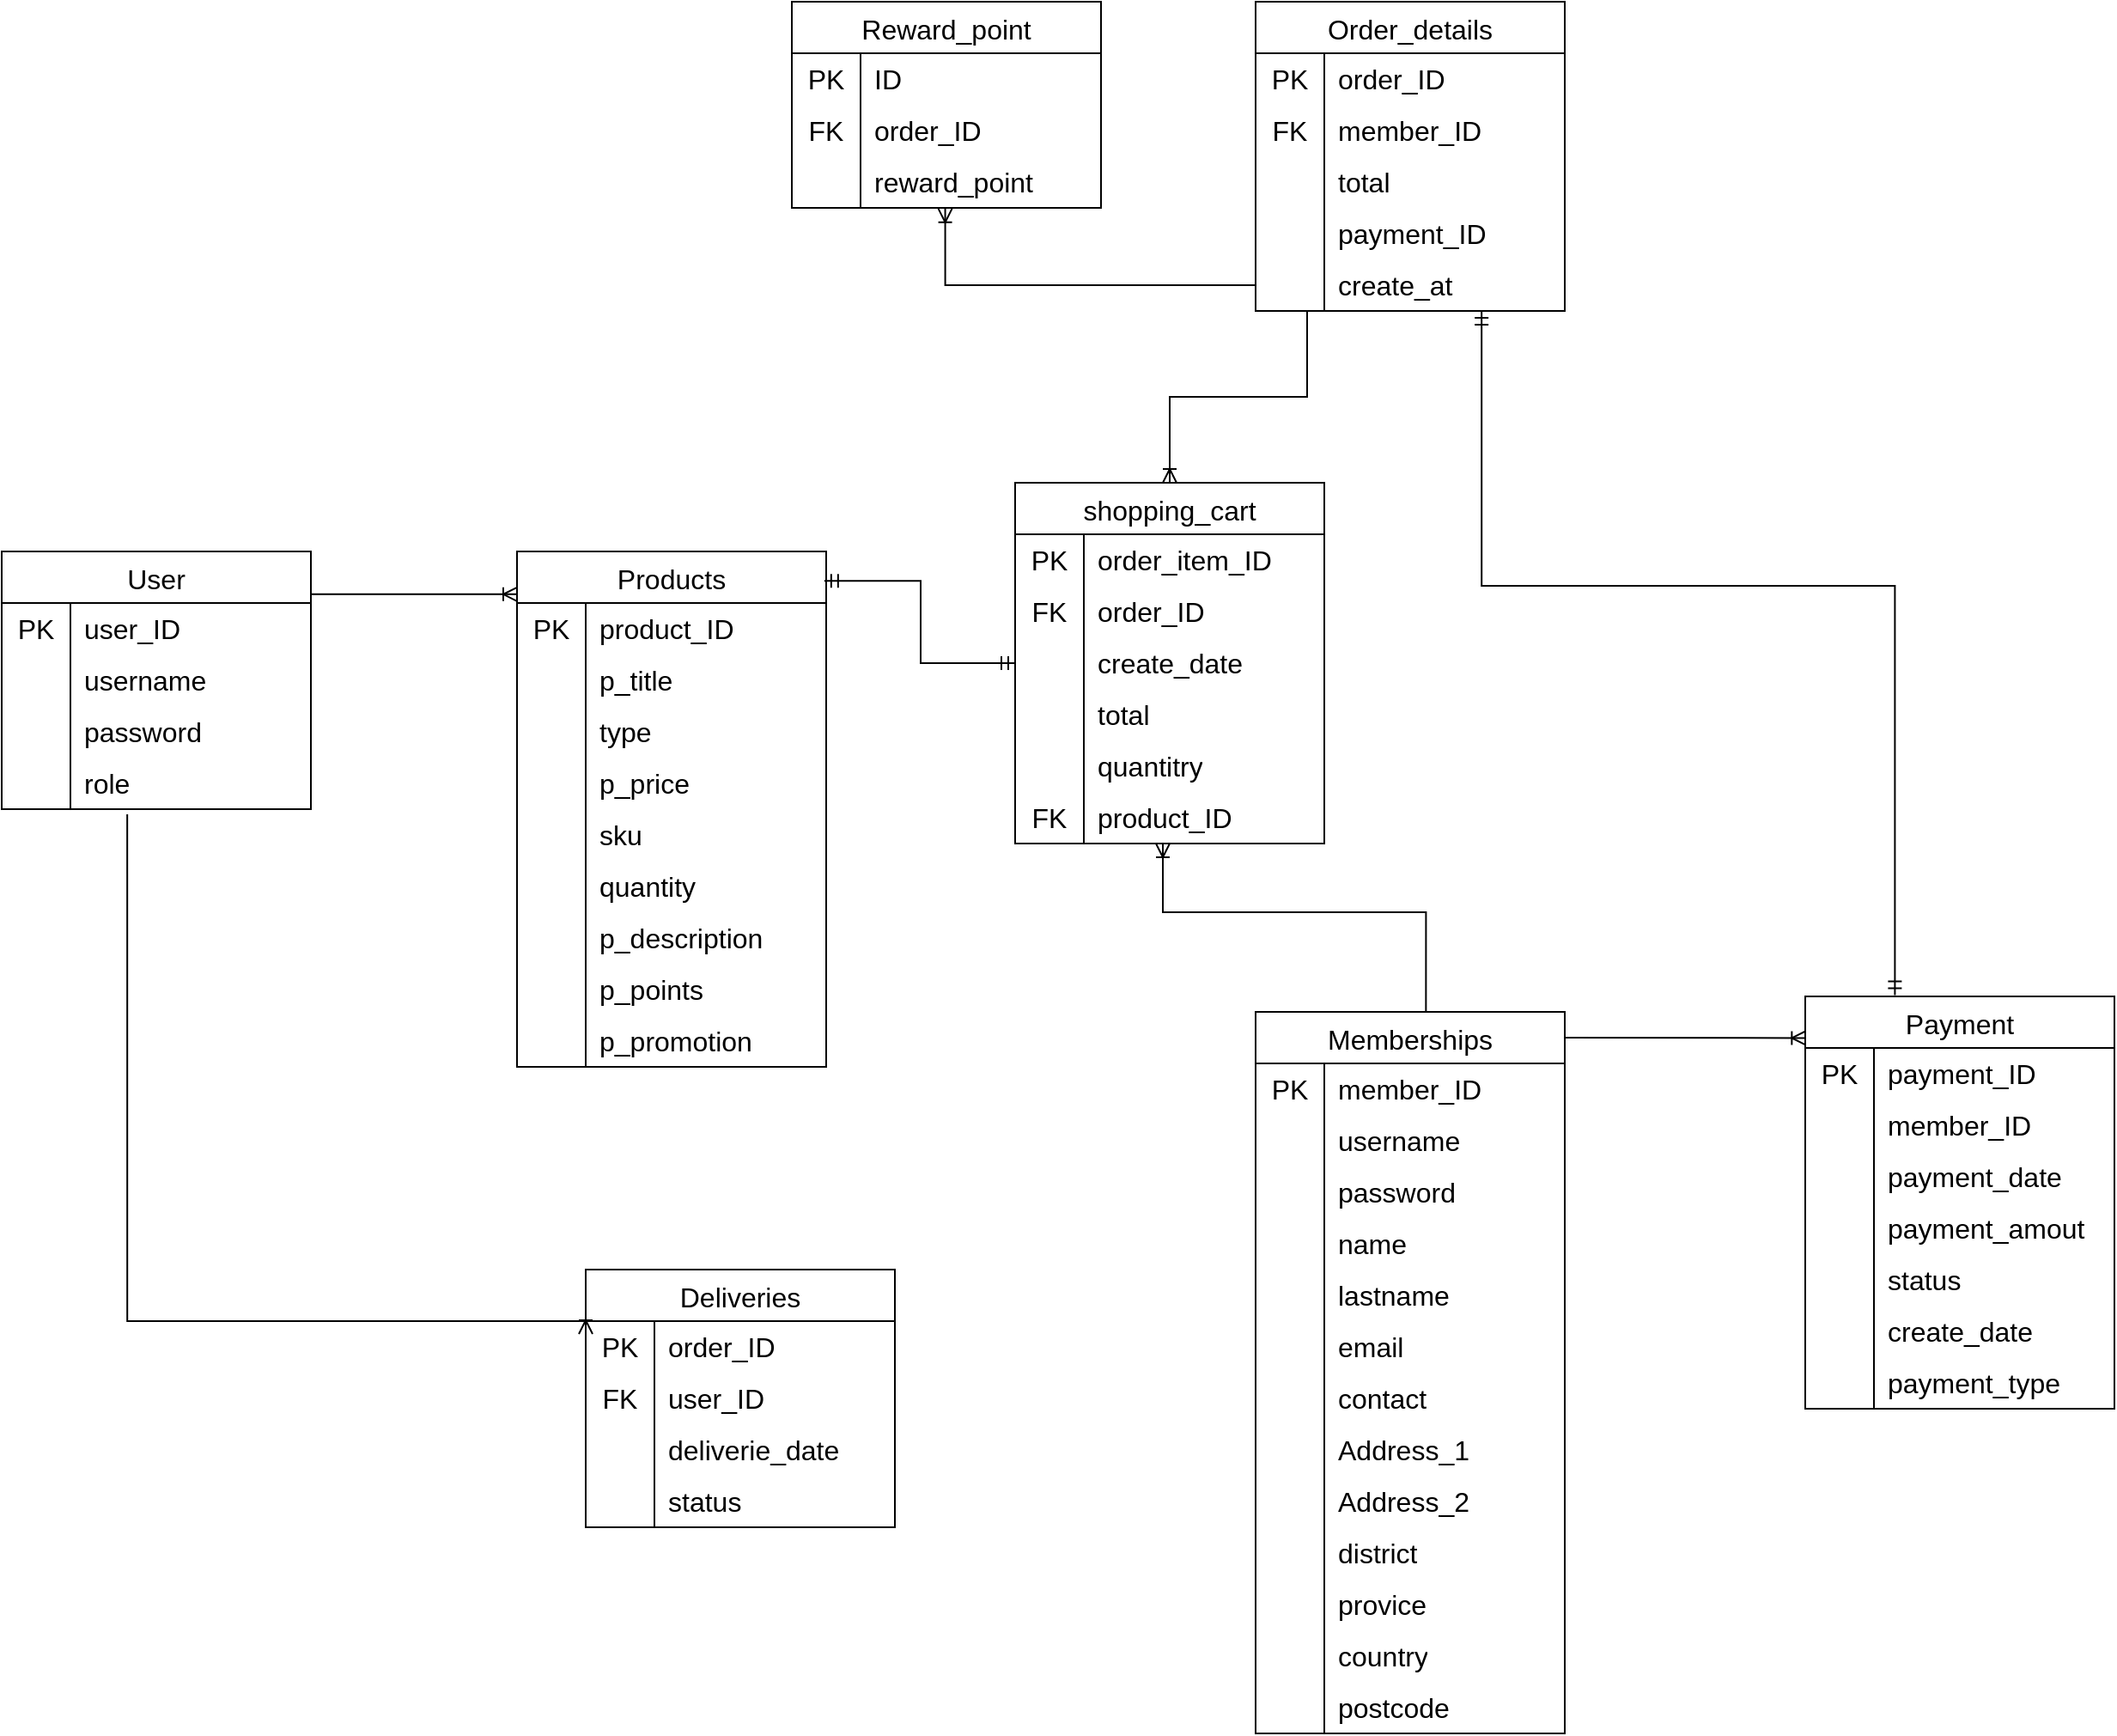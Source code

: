 <mxfile version="22.0.2" type="github">
  <diagram id="C5RBs43oDa-KdzZeNtuy" name="Page-1">
    <mxGraphModel dx="2688" dy="1617" grid="1" gridSize="10" guides="1" tooltips="1" connect="1" arrows="1" fold="1" page="1" pageScale="1" pageWidth="827" pageHeight="1169" math="0" shadow="0">
      <root>
        <mxCell id="WIyWlLk6GJQsqaUBKTNV-0" />
        <mxCell id="WIyWlLk6GJQsqaUBKTNV-1" parent="WIyWlLk6GJQsqaUBKTNV-0" />
        <mxCell id="T-Yw8WbP38j2cstAjfYM-1" value="User" style="shape=table;startSize=30;container=1;collapsible=0;childLayout=tableLayout;fixedRows=1;rowLines=0;fontStyle=0;strokeColor=default;fontSize=16;" vertex="1" parent="WIyWlLk6GJQsqaUBKTNV-1">
          <mxGeometry x="-1080" y="90" width="180" height="150" as="geometry" />
        </mxCell>
        <mxCell id="T-Yw8WbP38j2cstAjfYM-2" value="" style="shape=tableRow;horizontal=0;startSize=0;swimlaneHead=0;swimlaneBody=0;top=0;left=0;bottom=0;right=0;collapsible=0;dropTarget=0;fillColor=none;points=[[0,0.5],[1,0.5]];portConstraint=eastwest;strokeColor=inherit;fontSize=16;" vertex="1" parent="T-Yw8WbP38j2cstAjfYM-1">
          <mxGeometry y="30" width="180" height="30" as="geometry" />
        </mxCell>
        <mxCell id="T-Yw8WbP38j2cstAjfYM-3" value="PK" style="shape=partialRectangle;html=1;whiteSpace=wrap;connectable=0;fillColor=none;top=0;left=0;bottom=0;right=0;overflow=hidden;pointerEvents=1;strokeColor=inherit;fontSize=16;" vertex="1" parent="T-Yw8WbP38j2cstAjfYM-2">
          <mxGeometry width="40" height="30" as="geometry">
            <mxRectangle width="40" height="30" as="alternateBounds" />
          </mxGeometry>
        </mxCell>
        <mxCell id="T-Yw8WbP38j2cstAjfYM-4" value="user_ID" style="shape=partialRectangle;html=1;whiteSpace=wrap;connectable=0;fillColor=none;top=0;left=0;bottom=0;right=0;align=left;spacingLeft=6;overflow=hidden;strokeColor=inherit;fontSize=16;" vertex="1" parent="T-Yw8WbP38j2cstAjfYM-2">
          <mxGeometry x="40" width="140" height="30" as="geometry">
            <mxRectangle width="140" height="30" as="alternateBounds" />
          </mxGeometry>
        </mxCell>
        <mxCell id="T-Yw8WbP38j2cstAjfYM-5" value="" style="shape=tableRow;horizontal=0;startSize=0;swimlaneHead=0;swimlaneBody=0;top=0;left=0;bottom=0;right=0;collapsible=0;dropTarget=0;fillColor=none;points=[[0,0.5],[1,0.5]];portConstraint=eastwest;strokeColor=inherit;fontSize=16;" vertex="1" parent="T-Yw8WbP38j2cstAjfYM-1">
          <mxGeometry y="60" width="180" height="30" as="geometry" />
        </mxCell>
        <mxCell id="T-Yw8WbP38j2cstAjfYM-6" value="" style="shape=partialRectangle;html=1;whiteSpace=wrap;connectable=0;fillColor=none;top=0;left=0;bottom=0;right=0;overflow=hidden;strokeColor=inherit;fontSize=16;" vertex="1" parent="T-Yw8WbP38j2cstAjfYM-5">
          <mxGeometry width="40" height="30" as="geometry">
            <mxRectangle width="40" height="30" as="alternateBounds" />
          </mxGeometry>
        </mxCell>
        <mxCell id="T-Yw8WbP38j2cstAjfYM-7" value="username" style="shape=partialRectangle;html=1;whiteSpace=wrap;connectable=0;fillColor=none;top=0;left=0;bottom=0;right=0;align=left;spacingLeft=6;overflow=hidden;strokeColor=inherit;fontSize=16;" vertex="1" parent="T-Yw8WbP38j2cstAjfYM-5">
          <mxGeometry x="40" width="140" height="30" as="geometry">
            <mxRectangle width="140" height="30" as="alternateBounds" />
          </mxGeometry>
        </mxCell>
        <mxCell id="T-Yw8WbP38j2cstAjfYM-8" value="" style="shape=tableRow;horizontal=0;startSize=0;swimlaneHead=0;swimlaneBody=0;top=0;left=0;bottom=0;right=0;collapsible=0;dropTarget=0;fillColor=none;points=[[0,0.5],[1,0.5]];portConstraint=eastwest;strokeColor=inherit;fontSize=16;" vertex="1" parent="T-Yw8WbP38j2cstAjfYM-1">
          <mxGeometry y="90" width="180" height="30" as="geometry" />
        </mxCell>
        <mxCell id="T-Yw8WbP38j2cstAjfYM-9" value="" style="shape=partialRectangle;html=1;whiteSpace=wrap;connectable=0;fillColor=none;top=0;left=0;bottom=0;right=0;overflow=hidden;strokeColor=inherit;fontSize=16;" vertex="1" parent="T-Yw8WbP38j2cstAjfYM-8">
          <mxGeometry width="40" height="30" as="geometry">
            <mxRectangle width="40" height="30" as="alternateBounds" />
          </mxGeometry>
        </mxCell>
        <mxCell id="T-Yw8WbP38j2cstAjfYM-10" value="password" style="shape=partialRectangle;html=1;whiteSpace=wrap;connectable=0;fillColor=none;top=0;left=0;bottom=0;right=0;align=left;spacingLeft=6;overflow=hidden;strokeColor=inherit;fontSize=16;" vertex="1" parent="T-Yw8WbP38j2cstAjfYM-8">
          <mxGeometry x="40" width="140" height="30" as="geometry">
            <mxRectangle width="140" height="30" as="alternateBounds" />
          </mxGeometry>
        </mxCell>
        <mxCell id="T-Yw8WbP38j2cstAjfYM-21" value="" style="shape=tableRow;horizontal=0;startSize=0;swimlaneHead=0;swimlaneBody=0;top=0;left=0;bottom=0;right=0;collapsible=0;dropTarget=0;fillColor=none;points=[[0,0.5],[1,0.5]];portConstraint=eastwest;strokeColor=inherit;fontSize=16;" vertex="1" parent="T-Yw8WbP38j2cstAjfYM-1">
          <mxGeometry y="120" width="180" height="30" as="geometry" />
        </mxCell>
        <mxCell id="T-Yw8WbP38j2cstAjfYM-22" value="" style="shape=partialRectangle;html=1;whiteSpace=wrap;connectable=0;fillColor=none;top=0;left=0;bottom=0;right=0;overflow=hidden;strokeColor=inherit;fontSize=16;" vertex="1" parent="T-Yw8WbP38j2cstAjfYM-21">
          <mxGeometry width="40" height="30" as="geometry">
            <mxRectangle width="40" height="30" as="alternateBounds" />
          </mxGeometry>
        </mxCell>
        <mxCell id="T-Yw8WbP38j2cstAjfYM-23" value="role" style="shape=partialRectangle;html=1;whiteSpace=wrap;connectable=0;fillColor=none;top=0;left=0;bottom=0;right=0;align=left;spacingLeft=6;overflow=hidden;strokeColor=inherit;fontSize=16;" vertex="1" parent="T-Yw8WbP38j2cstAjfYM-21">
          <mxGeometry x="40" width="140" height="30" as="geometry">
            <mxRectangle width="140" height="30" as="alternateBounds" />
          </mxGeometry>
        </mxCell>
        <mxCell id="T-Yw8WbP38j2cstAjfYM-11" value="Memberships" style="shape=table;startSize=30;container=1;collapsible=0;childLayout=tableLayout;fixedRows=1;rowLines=0;fontStyle=0;strokeColor=default;fontSize=16;" vertex="1" parent="WIyWlLk6GJQsqaUBKTNV-1">
          <mxGeometry x="-350" y="358" width="180" height="420" as="geometry" />
        </mxCell>
        <mxCell id="T-Yw8WbP38j2cstAjfYM-12" value="" style="shape=tableRow;horizontal=0;startSize=0;swimlaneHead=0;swimlaneBody=0;top=0;left=0;bottom=0;right=0;collapsible=0;dropTarget=0;fillColor=none;points=[[0,0.5],[1,0.5]];portConstraint=eastwest;strokeColor=inherit;fontSize=16;" vertex="1" parent="T-Yw8WbP38j2cstAjfYM-11">
          <mxGeometry y="30" width="180" height="30" as="geometry" />
        </mxCell>
        <mxCell id="T-Yw8WbP38j2cstAjfYM-13" value="PK" style="shape=partialRectangle;html=1;whiteSpace=wrap;connectable=0;fillColor=none;top=0;left=0;bottom=0;right=0;overflow=hidden;pointerEvents=1;strokeColor=inherit;fontSize=16;" vertex="1" parent="T-Yw8WbP38j2cstAjfYM-12">
          <mxGeometry width="40" height="30" as="geometry">
            <mxRectangle width="40" height="30" as="alternateBounds" />
          </mxGeometry>
        </mxCell>
        <mxCell id="T-Yw8WbP38j2cstAjfYM-14" value="member_ID" style="shape=partialRectangle;html=1;whiteSpace=wrap;connectable=0;fillColor=none;top=0;left=0;bottom=0;right=0;align=left;spacingLeft=6;overflow=hidden;strokeColor=inherit;fontSize=16;" vertex="1" parent="T-Yw8WbP38j2cstAjfYM-12">
          <mxGeometry x="40" width="140" height="30" as="geometry">
            <mxRectangle width="140" height="30" as="alternateBounds" />
          </mxGeometry>
        </mxCell>
        <mxCell id="T-Yw8WbP38j2cstAjfYM-15" value="" style="shape=tableRow;horizontal=0;startSize=0;swimlaneHead=0;swimlaneBody=0;top=0;left=0;bottom=0;right=0;collapsible=0;dropTarget=0;fillColor=none;points=[[0,0.5],[1,0.5]];portConstraint=eastwest;strokeColor=inherit;fontSize=16;" vertex="1" parent="T-Yw8WbP38j2cstAjfYM-11">
          <mxGeometry y="60" width="180" height="30" as="geometry" />
        </mxCell>
        <mxCell id="T-Yw8WbP38j2cstAjfYM-16" value="" style="shape=partialRectangle;html=1;whiteSpace=wrap;connectable=0;fillColor=none;top=0;left=0;bottom=0;right=0;overflow=hidden;strokeColor=inherit;fontSize=16;" vertex="1" parent="T-Yw8WbP38j2cstAjfYM-15">
          <mxGeometry width="40" height="30" as="geometry">
            <mxRectangle width="40" height="30" as="alternateBounds" />
          </mxGeometry>
        </mxCell>
        <mxCell id="T-Yw8WbP38j2cstAjfYM-17" value="username" style="shape=partialRectangle;html=1;whiteSpace=wrap;connectable=0;fillColor=none;top=0;left=0;bottom=0;right=0;align=left;spacingLeft=6;overflow=hidden;strokeColor=inherit;fontSize=16;" vertex="1" parent="T-Yw8WbP38j2cstAjfYM-15">
          <mxGeometry x="40" width="140" height="30" as="geometry">
            <mxRectangle width="140" height="30" as="alternateBounds" />
          </mxGeometry>
        </mxCell>
        <mxCell id="T-Yw8WbP38j2cstAjfYM-18" value="" style="shape=tableRow;horizontal=0;startSize=0;swimlaneHead=0;swimlaneBody=0;top=0;left=0;bottom=0;right=0;collapsible=0;dropTarget=0;fillColor=none;points=[[0,0.5],[1,0.5]];portConstraint=eastwest;strokeColor=inherit;fontSize=16;" vertex="1" parent="T-Yw8WbP38j2cstAjfYM-11">
          <mxGeometry y="90" width="180" height="30" as="geometry" />
        </mxCell>
        <mxCell id="T-Yw8WbP38j2cstAjfYM-19" value="" style="shape=partialRectangle;html=1;whiteSpace=wrap;connectable=0;fillColor=none;top=0;left=0;bottom=0;right=0;overflow=hidden;strokeColor=inherit;fontSize=16;" vertex="1" parent="T-Yw8WbP38j2cstAjfYM-18">
          <mxGeometry width="40" height="30" as="geometry">
            <mxRectangle width="40" height="30" as="alternateBounds" />
          </mxGeometry>
        </mxCell>
        <mxCell id="T-Yw8WbP38j2cstAjfYM-20" value="password" style="shape=partialRectangle;html=1;whiteSpace=wrap;connectable=0;fillColor=none;top=0;left=0;bottom=0;right=0;align=left;spacingLeft=6;overflow=hidden;strokeColor=inherit;fontSize=16;" vertex="1" parent="T-Yw8WbP38j2cstAjfYM-18">
          <mxGeometry x="40" width="140" height="30" as="geometry">
            <mxRectangle width="140" height="30" as="alternateBounds" />
          </mxGeometry>
        </mxCell>
        <mxCell id="T-Yw8WbP38j2cstAjfYM-50" value="" style="shape=tableRow;horizontal=0;startSize=0;swimlaneHead=0;swimlaneBody=0;top=0;left=0;bottom=0;right=0;collapsible=0;dropTarget=0;fillColor=none;points=[[0,0.5],[1,0.5]];portConstraint=eastwest;strokeColor=inherit;fontSize=16;" vertex="1" parent="T-Yw8WbP38j2cstAjfYM-11">
          <mxGeometry y="120" width="180" height="30" as="geometry" />
        </mxCell>
        <mxCell id="T-Yw8WbP38j2cstAjfYM-51" value="" style="shape=partialRectangle;html=1;whiteSpace=wrap;connectable=0;fillColor=none;top=0;left=0;bottom=0;right=0;overflow=hidden;strokeColor=inherit;fontSize=16;" vertex="1" parent="T-Yw8WbP38j2cstAjfYM-50">
          <mxGeometry width="40" height="30" as="geometry">
            <mxRectangle width="40" height="30" as="alternateBounds" />
          </mxGeometry>
        </mxCell>
        <mxCell id="T-Yw8WbP38j2cstAjfYM-52" value="name" style="shape=partialRectangle;html=1;whiteSpace=wrap;connectable=0;fillColor=none;top=0;left=0;bottom=0;right=0;align=left;spacingLeft=6;overflow=hidden;strokeColor=inherit;fontSize=16;" vertex="1" parent="T-Yw8WbP38j2cstAjfYM-50">
          <mxGeometry x="40" width="140" height="30" as="geometry">
            <mxRectangle width="140" height="30" as="alternateBounds" />
          </mxGeometry>
        </mxCell>
        <mxCell id="T-Yw8WbP38j2cstAjfYM-53" value="" style="shape=tableRow;horizontal=0;startSize=0;swimlaneHead=0;swimlaneBody=0;top=0;left=0;bottom=0;right=0;collapsible=0;dropTarget=0;fillColor=none;points=[[0,0.5],[1,0.5]];portConstraint=eastwest;strokeColor=inherit;fontSize=16;" vertex="1" parent="T-Yw8WbP38j2cstAjfYM-11">
          <mxGeometry y="150" width="180" height="30" as="geometry" />
        </mxCell>
        <mxCell id="T-Yw8WbP38j2cstAjfYM-54" value="" style="shape=partialRectangle;html=1;whiteSpace=wrap;connectable=0;fillColor=none;top=0;left=0;bottom=0;right=0;overflow=hidden;strokeColor=inherit;fontSize=16;" vertex="1" parent="T-Yw8WbP38j2cstAjfYM-53">
          <mxGeometry width="40" height="30" as="geometry">
            <mxRectangle width="40" height="30" as="alternateBounds" />
          </mxGeometry>
        </mxCell>
        <mxCell id="T-Yw8WbP38j2cstAjfYM-55" value="lastname" style="shape=partialRectangle;html=1;whiteSpace=wrap;connectable=0;fillColor=none;top=0;left=0;bottom=0;right=0;align=left;spacingLeft=6;overflow=hidden;strokeColor=inherit;fontSize=16;" vertex="1" parent="T-Yw8WbP38j2cstAjfYM-53">
          <mxGeometry x="40" width="140" height="30" as="geometry">
            <mxRectangle width="140" height="30" as="alternateBounds" />
          </mxGeometry>
        </mxCell>
        <mxCell id="T-Yw8WbP38j2cstAjfYM-56" value="" style="shape=tableRow;horizontal=0;startSize=0;swimlaneHead=0;swimlaneBody=0;top=0;left=0;bottom=0;right=0;collapsible=0;dropTarget=0;fillColor=none;points=[[0,0.5],[1,0.5]];portConstraint=eastwest;strokeColor=inherit;fontSize=16;" vertex="1" parent="T-Yw8WbP38j2cstAjfYM-11">
          <mxGeometry y="180" width="180" height="30" as="geometry" />
        </mxCell>
        <mxCell id="T-Yw8WbP38j2cstAjfYM-57" value="" style="shape=partialRectangle;html=1;whiteSpace=wrap;connectable=0;fillColor=none;top=0;left=0;bottom=0;right=0;overflow=hidden;strokeColor=inherit;fontSize=16;" vertex="1" parent="T-Yw8WbP38j2cstAjfYM-56">
          <mxGeometry width="40" height="30" as="geometry">
            <mxRectangle width="40" height="30" as="alternateBounds" />
          </mxGeometry>
        </mxCell>
        <mxCell id="T-Yw8WbP38j2cstAjfYM-58" value="email" style="shape=partialRectangle;html=1;whiteSpace=wrap;connectable=0;fillColor=none;top=0;left=0;bottom=0;right=0;align=left;spacingLeft=6;overflow=hidden;strokeColor=inherit;fontSize=16;" vertex="1" parent="T-Yw8WbP38j2cstAjfYM-56">
          <mxGeometry x="40" width="140" height="30" as="geometry">
            <mxRectangle width="140" height="30" as="alternateBounds" />
          </mxGeometry>
        </mxCell>
        <mxCell id="T-Yw8WbP38j2cstAjfYM-59" value="" style="shape=tableRow;horizontal=0;startSize=0;swimlaneHead=0;swimlaneBody=0;top=0;left=0;bottom=0;right=0;collapsible=0;dropTarget=0;fillColor=none;points=[[0,0.5],[1,0.5]];portConstraint=eastwest;strokeColor=inherit;fontSize=16;" vertex="1" parent="T-Yw8WbP38j2cstAjfYM-11">
          <mxGeometry y="210" width="180" height="30" as="geometry" />
        </mxCell>
        <mxCell id="T-Yw8WbP38j2cstAjfYM-60" value="" style="shape=partialRectangle;html=1;whiteSpace=wrap;connectable=0;fillColor=none;top=0;left=0;bottom=0;right=0;overflow=hidden;strokeColor=inherit;fontSize=16;" vertex="1" parent="T-Yw8WbP38j2cstAjfYM-59">
          <mxGeometry width="40" height="30" as="geometry">
            <mxRectangle width="40" height="30" as="alternateBounds" />
          </mxGeometry>
        </mxCell>
        <mxCell id="T-Yw8WbP38j2cstAjfYM-61" value="contact" style="shape=partialRectangle;html=1;whiteSpace=wrap;connectable=0;fillColor=none;top=0;left=0;bottom=0;right=0;align=left;spacingLeft=6;overflow=hidden;strokeColor=inherit;fontSize=16;" vertex="1" parent="T-Yw8WbP38j2cstAjfYM-59">
          <mxGeometry x="40" width="140" height="30" as="geometry">
            <mxRectangle width="140" height="30" as="alternateBounds" />
          </mxGeometry>
        </mxCell>
        <mxCell id="T-Yw8WbP38j2cstAjfYM-124" value="" style="shape=tableRow;horizontal=0;startSize=0;swimlaneHead=0;swimlaneBody=0;top=0;left=0;bottom=0;right=0;collapsible=0;dropTarget=0;fillColor=none;points=[[0,0.5],[1,0.5]];portConstraint=eastwest;strokeColor=inherit;fontSize=16;" vertex="1" parent="T-Yw8WbP38j2cstAjfYM-11">
          <mxGeometry y="240" width="180" height="30" as="geometry" />
        </mxCell>
        <mxCell id="T-Yw8WbP38j2cstAjfYM-125" value="" style="shape=partialRectangle;html=1;whiteSpace=wrap;connectable=0;fillColor=none;top=0;left=0;bottom=0;right=0;overflow=hidden;strokeColor=inherit;fontSize=16;" vertex="1" parent="T-Yw8WbP38j2cstAjfYM-124">
          <mxGeometry width="40" height="30" as="geometry">
            <mxRectangle width="40" height="30" as="alternateBounds" />
          </mxGeometry>
        </mxCell>
        <mxCell id="T-Yw8WbP38j2cstAjfYM-126" value="Address_1" style="shape=partialRectangle;html=1;whiteSpace=wrap;connectable=0;fillColor=none;top=0;left=0;bottom=0;right=0;align=left;spacingLeft=6;overflow=hidden;strokeColor=inherit;fontSize=16;" vertex="1" parent="T-Yw8WbP38j2cstAjfYM-124">
          <mxGeometry x="40" width="140" height="30" as="geometry">
            <mxRectangle width="140" height="30" as="alternateBounds" />
          </mxGeometry>
        </mxCell>
        <mxCell id="T-Yw8WbP38j2cstAjfYM-155" value="" style="shape=tableRow;horizontal=0;startSize=0;swimlaneHead=0;swimlaneBody=0;top=0;left=0;bottom=0;right=0;collapsible=0;dropTarget=0;fillColor=none;points=[[0,0.5],[1,0.5]];portConstraint=eastwest;strokeColor=inherit;fontSize=16;" vertex="1" parent="T-Yw8WbP38j2cstAjfYM-11">
          <mxGeometry y="270" width="180" height="30" as="geometry" />
        </mxCell>
        <mxCell id="T-Yw8WbP38j2cstAjfYM-156" value="" style="shape=partialRectangle;html=1;whiteSpace=wrap;connectable=0;fillColor=none;top=0;left=0;bottom=0;right=0;overflow=hidden;strokeColor=inherit;fontSize=16;" vertex="1" parent="T-Yw8WbP38j2cstAjfYM-155">
          <mxGeometry width="40" height="30" as="geometry">
            <mxRectangle width="40" height="30" as="alternateBounds" />
          </mxGeometry>
        </mxCell>
        <mxCell id="T-Yw8WbP38j2cstAjfYM-157" value="Address_2" style="shape=partialRectangle;html=1;whiteSpace=wrap;connectable=0;fillColor=none;top=0;left=0;bottom=0;right=0;align=left;spacingLeft=6;overflow=hidden;strokeColor=inherit;fontSize=16;" vertex="1" parent="T-Yw8WbP38j2cstAjfYM-155">
          <mxGeometry x="40" width="140" height="30" as="geometry">
            <mxRectangle width="140" height="30" as="alternateBounds" />
          </mxGeometry>
        </mxCell>
        <mxCell id="T-Yw8WbP38j2cstAjfYM-158" value="" style="shape=tableRow;horizontal=0;startSize=0;swimlaneHead=0;swimlaneBody=0;top=0;left=0;bottom=0;right=0;collapsible=0;dropTarget=0;fillColor=none;points=[[0,0.5],[1,0.5]];portConstraint=eastwest;strokeColor=inherit;fontSize=16;" vertex="1" parent="T-Yw8WbP38j2cstAjfYM-11">
          <mxGeometry y="300" width="180" height="30" as="geometry" />
        </mxCell>
        <mxCell id="T-Yw8WbP38j2cstAjfYM-159" value="" style="shape=partialRectangle;html=1;whiteSpace=wrap;connectable=0;fillColor=none;top=0;left=0;bottom=0;right=0;overflow=hidden;strokeColor=inherit;fontSize=16;" vertex="1" parent="T-Yw8WbP38j2cstAjfYM-158">
          <mxGeometry width="40" height="30" as="geometry">
            <mxRectangle width="40" height="30" as="alternateBounds" />
          </mxGeometry>
        </mxCell>
        <mxCell id="T-Yw8WbP38j2cstAjfYM-160" value="district" style="shape=partialRectangle;html=1;whiteSpace=wrap;connectable=0;fillColor=none;top=0;left=0;bottom=0;right=0;align=left;spacingLeft=6;overflow=hidden;strokeColor=inherit;fontSize=16;" vertex="1" parent="T-Yw8WbP38j2cstAjfYM-158">
          <mxGeometry x="40" width="140" height="30" as="geometry">
            <mxRectangle width="140" height="30" as="alternateBounds" />
          </mxGeometry>
        </mxCell>
        <mxCell id="T-Yw8WbP38j2cstAjfYM-161" value="" style="shape=tableRow;horizontal=0;startSize=0;swimlaneHead=0;swimlaneBody=0;top=0;left=0;bottom=0;right=0;collapsible=0;dropTarget=0;fillColor=none;points=[[0,0.5],[1,0.5]];portConstraint=eastwest;strokeColor=inherit;fontSize=16;" vertex="1" parent="T-Yw8WbP38j2cstAjfYM-11">
          <mxGeometry y="330" width="180" height="30" as="geometry" />
        </mxCell>
        <mxCell id="T-Yw8WbP38j2cstAjfYM-162" value="" style="shape=partialRectangle;html=1;whiteSpace=wrap;connectable=0;fillColor=none;top=0;left=0;bottom=0;right=0;overflow=hidden;strokeColor=inherit;fontSize=16;" vertex="1" parent="T-Yw8WbP38j2cstAjfYM-161">
          <mxGeometry width="40" height="30" as="geometry">
            <mxRectangle width="40" height="30" as="alternateBounds" />
          </mxGeometry>
        </mxCell>
        <mxCell id="T-Yw8WbP38j2cstAjfYM-163" value="provice" style="shape=partialRectangle;html=1;whiteSpace=wrap;connectable=0;fillColor=none;top=0;left=0;bottom=0;right=0;align=left;spacingLeft=6;overflow=hidden;strokeColor=inherit;fontSize=16;" vertex="1" parent="T-Yw8WbP38j2cstAjfYM-161">
          <mxGeometry x="40" width="140" height="30" as="geometry">
            <mxRectangle width="140" height="30" as="alternateBounds" />
          </mxGeometry>
        </mxCell>
        <mxCell id="T-Yw8WbP38j2cstAjfYM-164" value="" style="shape=tableRow;horizontal=0;startSize=0;swimlaneHead=0;swimlaneBody=0;top=0;left=0;bottom=0;right=0;collapsible=0;dropTarget=0;fillColor=none;points=[[0,0.5],[1,0.5]];portConstraint=eastwest;strokeColor=inherit;fontSize=16;" vertex="1" parent="T-Yw8WbP38j2cstAjfYM-11">
          <mxGeometry y="360" width="180" height="30" as="geometry" />
        </mxCell>
        <mxCell id="T-Yw8WbP38j2cstAjfYM-165" value="" style="shape=partialRectangle;html=1;whiteSpace=wrap;connectable=0;fillColor=none;top=0;left=0;bottom=0;right=0;overflow=hidden;strokeColor=inherit;fontSize=16;" vertex="1" parent="T-Yw8WbP38j2cstAjfYM-164">
          <mxGeometry width="40" height="30" as="geometry">
            <mxRectangle width="40" height="30" as="alternateBounds" />
          </mxGeometry>
        </mxCell>
        <mxCell id="T-Yw8WbP38j2cstAjfYM-166" value="country" style="shape=partialRectangle;html=1;whiteSpace=wrap;connectable=0;fillColor=none;top=0;left=0;bottom=0;right=0;align=left;spacingLeft=6;overflow=hidden;strokeColor=inherit;fontSize=16;" vertex="1" parent="T-Yw8WbP38j2cstAjfYM-164">
          <mxGeometry x="40" width="140" height="30" as="geometry">
            <mxRectangle width="140" height="30" as="alternateBounds" />
          </mxGeometry>
        </mxCell>
        <mxCell id="T-Yw8WbP38j2cstAjfYM-168" value="" style="shape=tableRow;horizontal=0;startSize=0;swimlaneHead=0;swimlaneBody=0;top=0;left=0;bottom=0;right=0;collapsible=0;dropTarget=0;fillColor=none;points=[[0,0.5],[1,0.5]];portConstraint=eastwest;strokeColor=inherit;fontSize=16;" vertex="1" parent="T-Yw8WbP38j2cstAjfYM-11">
          <mxGeometry y="390" width="180" height="30" as="geometry" />
        </mxCell>
        <mxCell id="T-Yw8WbP38j2cstAjfYM-169" value="" style="shape=partialRectangle;html=1;whiteSpace=wrap;connectable=0;fillColor=none;top=0;left=0;bottom=0;right=0;overflow=hidden;strokeColor=inherit;fontSize=16;" vertex="1" parent="T-Yw8WbP38j2cstAjfYM-168">
          <mxGeometry width="40" height="30" as="geometry">
            <mxRectangle width="40" height="30" as="alternateBounds" />
          </mxGeometry>
        </mxCell>
        <mxCell id="T-Yw8WbP38j2cstAjfYM-170" value="postcode" style="shape=partialRectangle;html=1;whiteSpace=wrap;connectable=0;fillColor=none;top=0;left=0;bottom=0;right=0;align=left;spacingLeft=6;overflow=hidden;strokeColor=inherit;fontSize=16;" vertex="1" parent="T-Yw8WbP38j2cstAjfYM-168">
          <mxGeometry x="40" width="140" height="30" as="geometry">
            <mxRectangle width="140" height="30" as="alternateBounds" />
          </mxGeometry>
        </mxCell>
        <mxCell id="T-Yw8WbP38j2cstAjfYM-37" value="Products" style="shape=table;startSize=30;container=1;collapsible=0;childLayout=tableLayout;fixedRows=1;rowLines=0;fontStyle=0;strokeColor=default;fontSize=16;" vertex="1" parent="WIyWlLk6GJQsqaUBKTNV-1">
          <mxGeometry x="-780" y="90" width="180" height="300" as="geometry" />
        </mxCell>
        <mxCell id="T-Yw8WbP38j2cstAjfYM-38" value="" style="shape=tableRow;horizontal=0;startSize=0;swimlaneHead=0;swimlaneBody=0;top=0;left=0;bottom=0;right=0;collapsible=0;dropTarget=0;fillColor=none;points=[[0,0.5],[1,0.5]];portConstraint=eastwest;strokeColor=inherit;fontSize=16;" vertex="1" parent="T-Yw8WbP38j2cstAjfYM-37">
          <mxGeometry y="30" width="180" height="30" as="geometry" />
        </mxCell>
        <mxCell id="T-Yw8WbP38j2cstAjfYM-39" value="PK" style="shape=partialRectangle;html=1;whiteSpace=wrap;connectable=0;fillColor=none;top=0;left=0;bottom=0;right=0;overflow=hidden;pointerEvents=1;strokeColor=inherit;fontSize=16;" vertex="1" parent="T-Yw8WbP38j2cstAjfYM-38">
          <mxGeometry width="40" height="30" as="geometry">
            <mxRectangle width="40" height="30" as="alternateBounds" />
          </mxGeometry>
        </mxCell>
        <mxCell id="T-Yw8WbP38j2cstAjfYM-40" value="product_ID" style="shape=partialRectangle;html=1;whiteSpace=wrap;connectable=0;fillColor=none;top=0;left=0;bottom=0;right=0;align=left;spacingLeft=6;overflow=hidden;strokeColor=inherit;fontSize=16;" vertex="1" parent="T-Yw8WbP38j2cstAjfYM-38">
          <mxGeometry x="40" width="140" height="30" as="geometry">
            <mxRectangle width="140" height="30" as="alternateBounds" />
          </mxGeometry>
        </mxCell>
        <mxCell id="T-Yw8WbP38j2cstAjfYM-41" value="" style="shape=tableRow;horizontal=0;startSize=0;swimlaneHead=0;swimlaneBody=0;top=0;left=0;bottom=0;right=0;collapsible=0;dropTarget=0;fillColor=none;points=[[0,0.5],[1,0.5]];portConstraint=eastwest;strokeColor=inherit;fontSize=16;" vertex="1" parent="T-Yw8WbP38j2cstAjfYM-37">
          <mxGeometry y="60" width="180" height="30" as="geometry" />
        </mxCell>
        <mxCell id="T-Yw8WbP38j2cstAjfYM-42" value="" style="shape=partialRectangle;html=1;whiteSpace=wrap;connectable=0;fillColor=none;top=0;left=0;bottom=0;right=0;overflow=hidden;strokeColor=inherit;fontSize=16;" vertex="1" parent="T-Yw8WbP38j2cstAjfYM-41">
          <mxGeometry width="40" height="30" as="geometry">
            <mxRectangle width="40" height="30" as="alternateBounds" />
          </mxGeometry>
        </mxCell>
        <mxCell id="T-Yw8WbP38j2cstAjfYM-43" value="p_title" style="shape=partialRectangle;html=1;whiteSpace=wrap;connectable=0;fillColor=none;top=0;left=0;bottom=0;right=0;align=left;spacingLeft=6;overflow=hidden;strokeColor=inherit;fontSize=16;" vertex="1" parent="T-Yw8WbP38j2cstAjfYM-41">
          <mxGeometry x="40" width="140" height="30" as="geometry">
            <mxRectangle width="140" height="30" as="alternateBounds" />
          </mxGeometry>
        </mxCell>
        <mxCell id="T-Yw8WbP38j2cstAjfYM-44" value="" style="shape=tableRow;horizontal=0;startSize=0;swimlaneHead=0;swimlaneBody=0;top=0;left=0;bottom=0;right=0;collapsible=0;dropTarget=0;fillColor=none;points=[[0,0.5],[1,0.5]];portConstraint=eastwest;strokeColor=inherit;fontSize=16;" vertex="1" parent="T-Yw8WbP38j2cstAjfYM-37">
          <mxGeometry y="90" width="180" height="30" as="geometry" />
        </mxCell>
        <mxCell id="T-Yw8WbP38j2cstAjfYM-45" value="" style="shape=partialRectangle;html=1;whiteSpace=wrap;connectable=0;fillColor=none;top=0;left=0;bottom=0;right=0;overflow=hidden;strokeColor=inherit;fontSize=16;" vertex="1" parent="T-Yw8WbP38j2cstAjfYM-44">
          <mxGeometry width="40" height="30" as="geometry">
            <mxRectangle width="40" height="30" as="alternateBounds" />
          </mxGeometry>
        </mxCell>
        <mxCell id="T-Yw8WbP38j2cstAjfYM-46" value="type" style="shape=partialRectangle;html=1;whiteSpace=wrap;connectable=0;fillColor=none;top=0;left=0;bottom=0;right=0;align=left;spacingLeft=6;overflow=hidden;strokeColor=inherit;fontSize=16;" vertex="1" parent="T-Yw8WbP38j2cstAjfYM-44">
          <mxGeometry x="40" width="140" height="30" as="geometry">
            <mxRectangle width="140" height="30" as="alternateBounds" />
          </mxGeometry>
        </mxCell>
        <mxCell id="T-Yw8WbP38j2cstAjfYM-88" value="" style="shape=tableRow;horizontal=0;startSize=0;swimlaneHead=0;swimlaneBody=0;top=0;left=0;bottom=0;right=0;collapsible=0;dropTarget=0;fillColor=none;points=[[0,0.5],[1,0.5]];portConstraint=eastwest;strokeColor=inherit;fontSize=16;" vertex="1" parent="T-Yw8WbP38j2cstAjfYM-37">
          <mxGeometry y="120" width="180" height="30" as="geometry" />
        </mxCell>
        <mxCell id="T-Yw8WbP38j2cstAjfYM-89" value="" style="shape=partialRectangle;html=1;whiteSpace=wrap;connectable=0;fillColor=none;top=0;left=0;bottom=0;right=0;overflow=hidden;strokeColor=inherit;fontSize=16;" vertex="1" parent="T-Yw8WbP38j2cstAjfYM-88">
          <mxGeometry width="40" height="30" as="geometry">
            <mxRectangle width="40" height="30" as="alternateBounds" />
          </mxGeometry>
        </mxCell>
        <mxCell id="T-Yw8WbP38j2cstAjfYM-90" value="p_price" style="shape=partialRectangle;html=1;whiteSpace=wrap;connectable=0;fillColor=none;top=0;left=0;bottom=0;right=0;align=left;spacingLeft=6;overflow=hidden;strokeColor=inherit;fontSize=16;" vertex="1" parent="T-Yw8WbP38j2cstAjfYM-88">
          <mxGeometry x="40" width="140" height="30" as="geometry">
            <mxRectangle width="140" height="30" as="alternateBounds" />
          </mxGeometry>
        </mxCell>
        <mxCell id="T-Yw8WbP38j2cstAjfYM-91" value="" style="shape=tableRow;horizontal=0;startSize=0;swimlaneHead=0;swimlaneBody=0;top=0;left=0;bottom=0;right=0;collapsible=0;dropTarget=0;fillColor=none;points=[[0,0.5],[1,0.5]];portConstraint=eastwest;strokeColor=inherit;fontSize=16;" vertex="1" parent="T-Yw8WbP38j2cstAjfYM-37">
          <mxGeometry y="150" width="180" height="30" as="geometry" />
        </mxCell>
        <mxCell id="T-Yw8WbP38j2cstAjfYM-92" value="" style="shape=partialRectangle;html=1;whiteSpace=wrap;connectable=0;fillColor=none;top=0;left=0;bottom=0;right=0;overflow=hidden;strokeColor=inherit;fontSize=16;" vertex="1" parent="T-Yw8WbP38j2cstAjfYM-91">
          <mxGeometry width="40" height="30" as="geometry">
            <mxRectangle width="40" height="30" as="alternateBounds" />
          </mxGeometry>
        </mxCell>
        <mxCell id="T-Yw8WbP38j2cstAjfYM-93" value="sku" style="shape=partialRectangle;html=1;whiteSpace=wrap;connectable=0;fillColor=none;top=0;left=0;bottom=0;right=0;align=left;spacingLeft=6;overflow=hidden;strokeColor=inherit;fontSize=16;" vertex="1" parent="T-Yw8WbP38j2cstAjfYM-91">
          <mxGeometry x="40" width="140" height="30" as="geometry">
            <mxRectangle width="140" height="30" as="alternateBounds" />
          </mxGeometry>
        </mxCell>
        <mxCell id="T-Yw8WbP38j2cstAjfYM-94" value="" style="shape=tableRow;horizontal=0;startSize=0;swimlaneHead=0;swimlaneBody=0;top=0;left=0;bottom=0;right=0;collapsible=0;dropTarget=0;fillColor=none;points=[[0,0.5],[1,0.5]];portConstraint=eastwest;strokeColor=inherit;fontSize=16;" vertex="1" parent="T-Yw8WbP38j2cstAjfYM-37">
          <mxGeometry y="180" width="180" height="30" as="geometry" />
        </mxCell>
        <mxCell id="T-Yw8WbP38j2cstAjfYM-95" value="" style="shape=partialRectangle;html=1;whiteSpace=wrap;connectable=0;fillColor=none;top=0;left=0;bottom=0;right=0;overflow=hidden;strokeColor=inherit;fontSize=16;" vertex="1" parent="T-Yw8WbP38j2cstAjfYM-94">
          <mxGeometry width="40" height="30" as="geometry">
            <mxRectangle width="40" height="30" as="alternateBounds" />
          </mxGeometry>
        </mxCell>
        <mxCell id="T-Yw8WbP38j2cstAjfYM-96" value="quantity" style="shape=partialRectangle;html=1;whiteSpace=wrap;connectable=0;fillColor=none;top=0;left=0;bottom=0;right=0;align=left;spacingLeft=6;overflow=hidden;strokeColor=inherit;fontSize=16;" vertex="1" parent="T-Yw8WbP38j2cstAjfYM-94">
          <mxGeometry x="40" width="140" height="30" as="geometry">
            <mxRectangle width="140" height="30" as="alternateBounds" />
          </mxGeometry>
        </mxCell>
        <mxCell id="T-Yw8WbP38j2cstAjfYM-97" value="" style="shape=tableRow;horizontal=0;startSize=0;swimlaneHead=0;swimlaneBody=0;top=0;left=0;bottom=0;right=0;collapsible=0;dropTarget=0;fillColor=none;points=[[0,0.5],[1,0.5]];portConstraint=eastwest;strokeColor=inherit;fontSize=16;" vertex="1" parent="T-Yw8WbP38j2cstAjfYM-37">
          <mxGeometry y="210" width="180" height="30" as="geometry" />
        </mxCell>
        <mxCell id="T-Yw8WbP38j2cstAjfYM-98" value="" style="shape=partialRectangle;html=1;whiteSpace=wrap;connectable=0;fillColor=none;top=0;left=0;bottom=0;right=0;overflow=hidden;strokeColor=inherit;fontSize=16;" vertex="1" parent="T-Yw8WbP38j2cstAjfYM-97">
          <mxGeometry width="40" height="30" as="geometry">
            <mxRectangle width="40" height="30" as="alternateBounds" />
          </mxGeometry>
        </mxCell>
        <mxCell id="T-Yw8WbP38j2cstAjfYM-99" value="p_description" style="shape=partialRectangle;html=1;whiteSpace=wrap;connectable=0;fillColor=none;top=0;left=0;bottom=0;right=0;align=left;spacingLeft=6;overflow=hidden;strokeColor=inherit;fontSize=16;" vertex="1" parent="T-Yw8WbP38j2cstAjfYM-97">
          <mxGeometry x="40" width="140" height="30" as="geometry">
            <mxRectangle width="140" height="30" as="alternateBounds" />
          </mxGeometry>
        </mxCell>
        <mxCell id="T-Yw8WbP38j2cstAjfYM-100" value="" style="shape=tableRow;horizontal=0;startSize=0;swimlaneHead=0;swimlaneBody=0;top=0;left=0;bottom=0;right=0;collapsible=0;dropTarget=0;fillColor=none;points=[[0,0.5],[1,0.5]];portConstraint=eastwest;strokeColor=inherit;fontSize=16;" vertex="1" parent="T-Yw8WbP38j2cstAjfYM-37">
          <mxGeometry y="240" width="180" height="30" as="geometry" />
        </mxCell>
        <mxCell id="T-Yw8WbP38j2cstAjfYM-101" value="" style="shape=partialRectangle;html=1;whiteSpace=wrap;connectable=0;fillColor=none;top=0;left=0;bottom=0;right=0;overflow=hidden;strokeColor=inherit;fontSize=16;" vertex="1" parent="T-Yw8WbP38j2cstAjfYM-100">
          <mxGeometry width="40" height="30" as="geometry">
            <mxRectangle width="40" height="30" as="alternateBounds" />
          </mxGeometry>
        </mxCell>
        <mxCell id="T-Yw8WbP38j2cstAjfYM-102" value="p_points" style="shape=partialRectangle;html=1;whiteSpace=wrap;connectable=0;fillColor=none;top=0;left=0;bottom=0;right=0;align=left;spacingLeft=6;overflow=hidden;strokeColor=inherit;fontSize=16;" vertex="1" parent="T-Yw8WbP38j2cstAjfYM-100">
          <mxGeometry x="40" width="140" height="30" as="geometry">
            <mxRectangle width="140" height="30" as="alternateBounds" />
          </mxGeometry>
        </mxCell>
        <mxCell id="T-Yw8WbP38j2cstAjfYM-103" value="" style="shape=tableRow;horizontal=0;startSize=0;swimlaneHead=0;swimlaneBody=0;top=0;left=0;bottom=0;right=0;collapsible=0;dropTarget=0;fillColor=none;points=[[0,0.5],[1,0.5]];portConstraint=eastwest;strokeColor=inherit;fontSize=16;" vertex="1" parent="T-Yw8WbP38j2cstAjfYM-37">
          <mxGeometry y="270" width="180" height="30" as="geometry" />
        </mxCell>
        <mxCell id="T-Yw8WbP38j2cstAjfYM-104" value="" style="shape=partialRectangle;html=1;whiteSpace=wrap;connectable=0;fillColor=none;top=0;left=0;bottom=0;right=0;overflow=hidden;strokeColor=inherit;fontSize=16;" vertex="1" parent="T-Yw8WbP38j2cstAjfYM-103">
          <mxGeometry width="40" height="30" as="geometry">
            <mxRectangle width="40" height="30" as="alternateBounds" />
          </mxGeometry>
        </mxCell>
        <mxCell id="T-Yw8WbP38j2cstAjfYM-105" value="p_promotion" style="shape=partialRectangle;html=1;whiteSpace=wrap;connectable=0;fillColor=none;top=0;left=0;bottom=0;right=0;align=left;spacingLeft=6;overflow=hidden;strokeColor=inherit;fontSize=16;" vertex="1" parent="T-Yw8WbP38j2cstAjfYM-103">
          <mxGeometry x="40" width="140" height="30" as="geometry">
            <mxRectangle width="140" height="30" as="alternateBounds" />
          </mxGeometry>
        </mxCell>
        <mxCell id="T-Yw8WbP38j2cstAjfYM-63" value="shopping_cart" style="shape=table;startSize=30;container=1;collapsible=0;childLayout=tableLayout;fixedRows=1;rowLines=0;fontStyle=0;strokeColor=default;fontSize=16;" vertex="1" parent="WIyWlLk6GJQsqaUBKTNV-1">
          <mxGeometry x="-490" y="50" width="180" height="210" as="geometry" />
        </mxCell>
        <mxCell id="T-Yw8WbP38j2cstAjfYM-64" value="" style="shape=tableRow;horizontal=0;startSize=0;swimlaneHead=0;swimlaneBody=0;top=0;left=0;bottom=0;right=0;collapsible=0;dropTarget=0;fillColor=none;points=[[0,0.5],[1,0.5]];portConstraint=eastwest;strokeColor=inherit;fontSize=16;" vertex="1" parent="T-Yw8WbP38j2cstAjfYM-63">
          <mxGeometry y="30" width="180" height="30" as="geometry" />
        </mxCell>
        <mxCell id="T-Yw8WbP38j2cstAjfYM-65" value="PK" style="shape=partialRectangle;html=1;whiteSpace=wrap;connectable=0;fillColor=none;top=0;left=0;bottom=0;right=0;overflow=hidden;pointerEvents=1;strokeColor=inherit;fontSize=16;" vertex="1" parent="T-Yw8WbP38j2cstAjfYM-64">
          <mxGeometry width="40" height="30" as="geometry">
            <mxRectangle width="40" height="30" as="alternateBounds" />
          </mxGeometry>
        </mxCell>
        <mxCell id="T-Yw8WbP38j2cstAjfYM-66" value="order_item_ID" style="shape=partialRectangle;html=1;whiteSpace=wrap;connectable=0;fillColor=none;top=0;left=0;bottom=0;right=0;align=left;spacingLeft=6;overflow=hidden;strokeColor=inherit;fontSize=16;" vertex="1" parent="T-Yw8WbP38j2cstAjfYM-64">
          <mxGeometry x="40" width="140" height="30" as="geometry">
            <mxRectangle width="140" height="30" as="alternateBounds" />
          </mxGeometry>
        </mxCell>
        <mxCell id="T-Yw8WbP38j2cstAjfYM-67" value="" style="shape=tableRow;horizontal=0;startSize=0;swimlaneHead=0;swimlaneBody=0;top=0;left=0;bottom=0;right=0;collapsible=0;dropTarget=0;fillColor=none;points=[[0,0.5],[1,0.5]];portConstraint=eastwest;strokeColor=inherit;fontSize=16;" vertex="1" parent="T-Yw8WbP38j2cstAjfYM-63">
          <mxGeometry y="60" width="180" height="30" as="geometry" />
        </mxCell>
        <mxCell id="T-Yw8WbP38j2cstAjfYM-68" value="FK" style="shape=partialRectangle;html=1;whiteSpace=wrap;connectable=0;fillColor=none;top=0;left=0;bottom=0;right=0;overflow=hidden;strokeColor=inherit;fontSize=16;" vertex="1" parent="T-Yw8WbP38j2cstAjfYM-67">
          <mxGeometry width="40" height="30" as="geometry">
            <mxRectangle width="40" height="30" as="alternateBounds" />
          </mxGeometry>
        </mxCell>
        <mxCell id="T-Yw8WbP38j2cstAjfYM-69" value="order_ID" style="shape=partialRectangle;html=1;whiteSpace=wrap;connectable=0;fillColor=none;top=0;left=0;bottom=0;right=0;align=left;spacingLeft=6;overflow=hidden;strokeColor=inherit;fontSize=16;" vertex="1" parent="T-Yw8WbP38j2cstAjfYM-67">
          <mxGeometry x="40" width="140" height="30" as="geometry">
            <mxRectangle width="140" height="30" as="alternateBounds" />
          </mxGeometry>
        </mxCell>
        <mxCell id="T-Yw8WbP38j2cstAjfYM-70" value="" style="shape=tableRow;horizontal=0;startSize=0;swimlaneHead=0;swimlaneBody=0;top=0;left=0;bottom=0;right=0;collapsible=0;dropTarget=0;fillColor=none;points=[[0,0.5],[1,0.5]];portConstraint=eastwest;strokeColor=inherit;fontSize=16;" vertex="1" parent="T-Yw8WbP38j2cstAjfYM-63">
          <mxGeometry y="90" width="180" height="30" as="geometry" />
        </mxCell>
        <mxCell id="T-Yw8WbP38j2cstAjfYM-71" value="" style="shape=partialRectangle;html=1;whiteSpace=wrap;connectable=0;fillColor=none;top=0;left=0;bottom=0;right=0;overflow=hidden;strokeColor=inherit;fontSize=16;" vertex="1" parent="T-Yw8WbP38j2cstAjfYM-70">
          <mxGeometry width="40" height="30" as="geometry">
            <mxRectangle width="40" height="30" as="alternateBounds" />
          </mxGeometry>
        </mxCell>
        <mxCell id="T-Yw8WbP38j2cstAjfYM-72" value="create_date" style="shape=partialRectangle;html=1;whiteSpace=wrap;connectable=0;fillColor=none;top=0;left=0;bottom=0;right=0;align=left;spacingLeft=6;overflow=hidden;strokeColor=inherit;fontSize=16;" vertex="1" parent="T-Yw8WbP38j2cstAjfYM-70">
          <mxGeometry x="40" width="140" height="30" as="geometry">
            <mxRectangle width="140" height="30" as="alternateBounds" />
          </mxGeometry>
        </mxCell>
        <mxCell id="T-Yw8WbP38j2cstAjfYM-191" value="" style="shape=tableRow;horizontal=0;startSize=0;swimlaneHead=0;swimlaneBody=0;top=0;left=0;bottom=0;right=0;collapsible=0;dropTarget=0;fillColor=none;points=[[0,0.5],[1,0.5]];portConstraint=eastwest;strokeColor=inherit;fontSize=16;" vertex="1" parent="T-Yw8WbP38j2cstAjfYM-63">
          <mxGeometry y="120" width="180" height="30" as="geometry" />
        </mxCell>
        <mxCell id="T-Yw8WbP38j2cstAjfYM-192" value="" style="shape=partialRectangle;html=1;whiteSpace=wrap;connectable=0;fillColor=none;top=0;left=0;bottom=0;right=0;overflow=hidden;strokeColor=inherit;fontSize=16;" vertex="1" parent="T-Yw8WbP38j2cstAjfYM-191">
          <mxGeometry width="40" height="30" as="geometry">
            <mxRectangle width="40" height="30" as="alternateBounds" />
          </mxGeometry>
        </mxCell>
        <mxCell id="T-Yw8WbP38j2cstAjfYM-193" value="total" style="shape=partialRectangle;html=1;whiteSpace=wrap;connectable=0;fillColor=none;top=0;left=0;bottom=0;right=0;align=left;spacingLeft=6;overflow=hidden;strokeColor=inherit;fontSize=16;" vertex="1" parent="T-Yw8WbP38j2cstAjfYM-191">
          <mxGeometry x="40" width="140" height="30" as="geometry">
            <mxRectangle width="140" height="30" as="alternateBounds" />
          </mxGeometry>
        </mxCell>
        <mxCell id="T-Yw8WbP38j2cstAjfYM-221" value="" style="shape=tableRow;horizontal=0;startSize=0;swimlaneHead=0;swimlaneBody=0;top=0;left=0;bottom=0;right=0;collapsible=0;dropTarget=0;fillColor=none;points=[[0,0.5],[1,0.5]];portConstraint=eastwest;strokeColor=inherit;fontSize=16;" vertex="1" parent="T-Yw8WbP38j2cstAjfYM-63">
          <mxGeometry y="150" width="180" height="30" as="geometry" />
        </mxCell>
        <mxCell id="T-Yw8WbP38j2cstAjfYM-222" value="" style="shape=partialRectangle;html=1;whiteSpace=wrap;connectable=0;fillColor=none;top=0;left=0;bottom=0;right=0;overflow=hidden;strokeColor=inherit;fontSize=16;" vertex="1" parent="T-Yw8WbP38j2cstAjfYM-221">
          <mxGeometry width="40" height="30" as="geometry">
            <mxRectangle width="40" height="30" as="alternateBounds" />
          </mxGeometry>
        </mxCell>
        <mxCell id="T-Yw8WbP38j2cstAjfYM-223" value="quantitry" style="shape=partialRectangle;html=1;whiteSpace=wrap;connectable=0;fillColor=none;top=0;left=0;bottom=0;right=0;align=left;spacingLeft=6;overflow=hidden;strokeColor=inherit;fontSize=16;" vertex="1" parent="T-Yw8WbP38j2cstAjfYM-221">
          <mxGeometry x="40" width="140" height="30" as="geometry">
            <mxRectangle width="140" height="30" as="alternateBounds" />
          </mxGeometry>
        </mxCell>
        <mxCell id="T-Yw8WbP38j2cstAjfYM-224" value="" style="shape=tableRow;horizontal=0;startSize=0;swimlaneHead=0;swimlaneBody=0;top=0;left=0;bottom=0;right=0;collapsible=0;dropTarget=0;fillColor=none;points=[[0,0.5],[1,0.5]];portConstraint=eastwest;strokeColor=inherit;fontSize=16;" vertex="1" parent="T-Yw8WbP38j2cstAjfYM-63">
          <mxGeometry y="180" width="180" height="30" as="geometry" />
        </mxCell>
        <mxCell id="T-Yw8WbP38j2cstAjfYM-225" value="FK" style="shape=partialRectangle;html=1;whiteSpace=wrap;connectable=0;fillColor=none;top=0;left=0;bottom=0;right=0;overflow=hidden;strokeColor=inherit;fontSize=16;" vertex="1" parent="T-Yw8WbP38j2cstAjfYM-224">
          <mxGeometry width="40" height="30" as="geometry">
            <mxRectangle width="40" height="30" as="alternateBounds" />
          </mxGeometry>
        </mxCell>
        <mxCell id="T-Yw8WbP38j2cstAjfYM-226" value="product_ID" style="shape=partialRectangle;html=1;whiteSpace=wrap;connectable=0;fillColor=none;top=0;left=0;bottom=0;right=0;align=left;spacingLeft=6;overflow=hidden;strokeColor=inherit;fontSize=16;" vertex="1" parent="T-Yw8WbP38j2cstAjfYM-224">
          <mxGeometry x="40" width="140" height="30" as="geometry">
            <mxRectangle width="140" height="30" as="alternateBounds" />
          </mxGeometry>
        </mxCell>
        <mxCell id="T-Yw8WbP38j2cstAjfYM-73" value="Payment" style="shape=table;startSize=30;container=1;collapsible=0;childLayout=tableLayout;fixedRows=1;rowLines=0;fontStyle=0;strokeColor=default;fontSize=16;" vertex="1" parent="WIyWlLk6GJQsqaUBKTNV-1">
          <mxGeometry x="-30" y="349" width="180" height="240" as="geometry" />
        </mxCell>
        <mxCell id="T-Yw8WbP38j2cstAjfYM-74" value="" style="shape=tableRow;horizontal=0;startSize=0;swimlaneHead=0;swimlaneBody=0;top=0;left=0;bottom=0;right=0;collapsible=0;dropTarget=0;fillColor=none;points=[[0,0.5],[1,0.5]];portConstraint=eastwest;strokeColor=inherit;fontSize=16;" vertex="1" parent="T-Yw8WbP38j2cstAjfYM-73">
          <mxGeometry y="30" width="180" height="30" as="geometry" />
        </mxCell>
        <mxCell id="T-Yw8WbP38j2cstAjfYM-75" value="PK" style="shape=partialRectangle;html=1;whiteSpace=wrap;connectable=0;fillColor=none;top=0;left=0;bottom=0;right=0;overflow=hidden;pointerEvents=1;strokeColor=inherit;fontSize=16;" vertex="1" parent="T-Yw8WbP38j2cstAjfYM-74">
          <mxGeometry width="40" height="30" as="geometry">
            <mxRectangle width="40" height="30" as="alternateBounds" />
          </mxGeometry>
        </mxCell>
        <mxCell id="T-Yw8WbP38j2cstAjfYM-76" value="payment_ID" style="shape=partialRectangle;html=1;whiteSpace=wrap;connectable=0;fillColor=none;top=0;left=0;bottom=0;right=0;align=left;spacingLeft=6;overflow=hidden;strokeColor=inherit;fontSize=16;" vertex="1" parent="T-Yw8WbP38j2cstAjfYM-74">
          <mxGeometry x="40" width="140" height="30" as="geometry">
            <mxRectangle width="140" height="30" as="alternateBounds" />
          </mxGeometry>
        </mxCell>
        <mxCell id="T-Yw8WbP38j2cstAjfYM-77" value="" style="shape=tableRow;horizontal=0;startSize=0;swimlaneHead=0;swimlaneBody=0;top=0;left=0;bottom=0;right=0;collapsible=0;dropTarget=0;fillColor=none;points=[[0,0.5],[1,0.5]];portConstraint=eastwest;strokeColor=inherit;fontSize=16;" vertex="1" parent="T-Yw8WbP38j2cstAjfYM-73">
          <mxGeometry y="60" width="180" height="30" as="geometry" />
        </mxCell>
        <mxCell id="T-Yw8WbP38j2cstAjfYM-78" value="" style="shape=partialRectangle;html=1;whiteSpace=wrap;connectable=0;fillColor=none;top=0;left=0;bottom=0;right=0;overflow=hidden;strokeColor=inherit;fontSize=16;" vertex="1" parent="T-Yw8WbP38j2cstAjfYM-77">
          <mxGeometry width="40" height="30" as="geometry">
            <mxRectangle width="40" height="30" as="alternateBounds" />
          </mxGeometry>
        </mxCell>
        <mxCell id="T-Yw8WbP38j2cstAjfYM-79" value="member_ID" style="shape=partialRectangle;html=1;whiteSpace=wrap;connectable=0;fillColor=none;top=0;left=0;bottom=0;right=0;align=left;spacingLeft=6;overflow=hidden;strokeColor=inherit;fontSize=16;" vertex="1" parent="T-Yw8WbP38j2cstAjfYM-77">
          <mxGeometry x="40" width="140" height="30" as="geometry">
            <mxRectangle width="140" height="30" as="alternateBounds" />
          </mxGeometry>
        </mxCell>
        <mxCell id="T-Yw8WbP38j2cstAjfYM-80" value="" style="shape=tableRow;horizontal=0;startSize=0;swimlaneHead=0;swimlaneBody=0;top=0;left=0;bottom=0;right=0;collapsible=0;dropTarget=0;fillColor=none;points=[[0,0.5],[1,0.5]];portConstraint=eastwest;strokeColor=inherit;fontSize=16;" vertex="1" parent="T-Yw8WbP38j2cstAjfYM-73">
          <mxGeometry y="90" width="180" height="30" as="geometry" />
        </mxCell>
        <mxCell id="T-Yw8WbP38j2cstAjfYM-81" value="" style="shape=partialRectangle;html=1;whiteSpace=wrap;connectable=0;fillColor=none;top=0;left=0;bottom=0;right=0;overflow=hidden;strokeColor=inherit;fontSize=16;" vertex="1" parent="T-Yw8WbP38j2cstAjfYM-80">
          <mxGeometry width="40" height="30" as="geometry">
            <mxRectangle width="40" height="30" as="alternateBounds" />
          </mxGeometry>
        </mxCell>
        <mxCell id="T-Yw8WbP38j2cstAjfYM-82" value="payment_date" style="shape=partialRectangle;html=1;whiteSpace=wrap;connectable=0;fillColor=none;top=0;left=0;bottom=0;right=0;align=left;spacingLeft=6;overflow=hidden;strokeColor=inherit;fontSize=16;" vertex="1" parent="T-Yw8WbP38j2cstAjfYM-80">
          <mxGeometry x="40" width="140" height="30" as="geometry">
            <mxRectangle width="140" height="30" as="alternateBounds" />
          </mxGeometry>
        </mxCell>
        <mxCell id="T-Yw8WbP38j2cstAjfYM-106" value="" style="shape=tableRow;horizontal=0;startSize=0;swimlaneHead=0;swimlaneBody=0;top=0;left=0;bottom=0;right=0;collapsible=0;dropTarget=0;fillColor=none;points=[[0,0.5],[1,0.5]];portConstraint=eastwest;strokeColor=inherit;fontSize=16;" vertex="1" parent="T-Yw8WbP38j2cstAjfYM-73">
          <mxGeometry y="120" width="180" height="30" as="geometry" />
        </mxCell>
        <mxCell id="T-Yw8WbP38j2cstAjfYM-107" value="" style="shape=partialRectangle;html=1;whiteSpace=wrap;connectable=0;fillColor=none;top=0;left=0;bottom=0;right=0;overflow=hidden;strokeColor=inherit;fontSize=16;" vertex="1" parent="T-Yw8WbP38j2cstAjfYM-106">
          <mxGeometry width="40" height="30" as="geometry">
            <mxRectangle width="40" height="30" as="alternateBounds" />
          </mxGeometry>
        </mxCell>
        <mxCell id="T-Yw8WbP38j2cstAjfYM-108" value="payment_amout" style="shape=partialRectangle;html=1;whiteSpace=wrap;connectable=0;fillColor=none;top=0;left=0;bottom=0;right=0;align=left;spacingLeft=6;overflow=hidden;strokeColor=inherit;fontSize=16;" vertex="1" parent="T-Yw8WbP38j2cstAjfYM-106">
          <mxGeometry x="40" width="140" height="30" as="geometry">
            <mxRectangle width="140" height="30" as="alternateBounds" />
          </mxGeometry>
        </mxCell>
        <mxCell id="T-Yw8WbP38j2cstAjfYM-182" value="" style="shape=tableRow;horizontal=0;startSize=0;swimlaneHead=0;swimlaneBody=0;top=0;left=0;bottom=0;right=0;collapsible=0;dropTarget=0;fillColor=none;points=[[0,0.5],[1,0.5]];portConstraint=eastwest;strokeColor=inherit;fontSize=16;" vertex="1" parent="T-Yw8WbP38j2cstAjfYM-73">
          <mxGeometry y="150" width="180" height="30" as="geometry" />
        </mxCell>
        <mxCell id="T-Yw8WbP38j2cstAjfYM-183" value="" style="shape=partialRectangle;html=1;whiteSpace=wrap;connectable=0;fillColor=none;top=0;left=0;bottom=0;right=0;overflow=hidden;strokeColor=inherit;fontSize=16;" vertex="1" parent="T-Yw8WbP38j2cstAjfYM-182">
          <mxGeometry width="40" height="30" as="geometry">
            <mxRectangle width="40" height="30" as="alternateBounds" />
          </mxGeometry>
        </mxCell>
        <mxCell id="T-Yw8WbP38j2cstAjfYM-184" value="status" style="shape=partialRectangle;html=1;whiteSpace=wrap;connectable=0;fillColor=none;top=0;left=0;bottom=0;right=0;align=left;spacingLeft=6;overflow=hidden;strokeColor=inherit;fontSize=16;" vertex="1" parent="T-Yw8WbP38j2cstAjfYM-182">
          <mxGeometry x="40" width="140" height="30" as="geometry">
            <mxRectangle width="140" height="30" as="alternateBounds" />
          </mxGeometry>
        </mxCell>
        <mxCell id="T-Yw8WbP38j2cstAjfYM-185" value="" style="shape=tableRow;horizontal=0;startSize=0;swimlaneHead=0;swimlaneBody=0;top=0;left=0;bottom=0;right=0;collapsible=0;dropTarget=0;fillColor=none;points=[[0,0.5],[1,0.5]];portConstraint=eastwest;strokeColor=inherit;fontSize=16;" vertex="1" parent="T-Yw8WbP38j2cstAjfYM-73">
          <mxGeometry y="180" width="180" height="30" as="geometry" />
        </mxCell>
        <mxCell id="T-Yw8WbP38j2cstAjfYM-186" value="" style="shape=partialRectangle;html=1;whiteSpace=wrap;connectable=0;fillColor=none;top=0;left=0;bottom=0;right=0;overflow=hidden;strokeColor=inherit;fontSize=16;" vertex="1" parent="T-Yw8WbP38j2cstAjfYM-185">
          <mxGeometry width="40" height="30" as="geometry">
            <mxRectangle width="40" height="30" as="alternateBounds" />
          </mxGeometry>
        </mxCell>
        <mxCell id="T-Yw8WbP38j2cstAjfYM-187" value="create_date" style="shape=partialRectangle;html=1;whiteSpace=wrap;connectable=0;fillColor=none;top=0;left=0;bottom=0;right=0;align=left;spacingLeft=6;overflow=hidden;strokeColor=inherit;fontSize=16;" vertex="1" parent="T-Yw8WbP38j2cstAjfYM-185">
          <mxGeometry x="40" width="140" height="30" as="geometry">
            <mxRectangle width="140" height="30" as="alternateBounds" />
          </mxGeometry>
        </mxCell>
        <mxCell id="T-Yw8WbP38j2cstAjfYM-188" value="" style="shape=tableRow;horizontal=0;startSize=0;swimlaneHead=0;swimlaneBody=0;top=0;left=0;bottom=0;right=0;collapsible=0;dropTarget=0;fillColor=none;points=[[0,0.5],[1,0.5]];portConstraint=eastwest;strokeColor=inherit;fontSize=16;" vertex="1" parent="T-Yw8WbP38j2cstAjfYM-73">
          <mxGeometry y="210" width="180" height="30" as="geometry" />
        </mxCell>
        <mxCell id="T-Yw8WbP38j2cstAjfYM-189" value="" style="shape=partialRectangle;html=1;whiteSpace=wrap;connectable=0;fillColor=none;top=0;left=0;bottom=0;right=0;overflow=hidden;strokeColor=inherit;fontSize=16;" vertex="1" parent="T-Yw8WbP38j2cstAjfYM-188">
          <mxGeometry width="40" height="30" as="geometry">
            <mxRectangle width="40" height="30" as="alternateBounds" />
          </mxGeometry>
        </mxCell>
        <mxCell id="T-Yw8WbP38j2cstAjfYM-190" value="payment_type" style="shape=partialRectangle;html=1;whiteSpace=wrap;connectable=0;fillColor=none;top=0;left=0;bottom=0;right=0;align=left;spacingLeft=6;overflow=hidden;strokeColor=inherit;fontSize=16;" vertex="1" parent="T-Yw8WbP38j2cstAjfYM-188">
          <mxGeometry x="40" width="140" height="30" as="geometry">
            <mxRectangle width="140" height="30" as="alternateBounds" />
          </mxGeometry>
        </mxCell>
        <mxCell id="T-Yw8WbP38j2cstAjfYM-109" value="" style="edgeStyle=entityRelationEdgeStyle;fontSize=12;html=1;endArrow=ERoneToMany;rounded=0;exitX=1.001;exitY=0.166;exitDx=0;exitDy=0;exitPerimeter=0;entryX=0;entryY=0.083;entryDx=0;entryDy=0;entryPerimeter=0;" edge="1" parent="WIyWlLk6GJQsqaUBKTNV-1" source="T-Yw8WbP38j2cstAjfYM-1" target="T-Yw8WbP38j2cstAjfYM-37">
          <mxGeometry width="100" height="100" relative="1" as="geometry">
            <mxPoint x="-790" y="320" as="sourcePoint" />
            <mxPoint x="-690" y="220" as="targetPoint" />
          </mxGeometry>
        </mxCell>
        <mxCell id="T-Yw8WbP38j2cstAjfYM-111" value="Deliveries" style="shape=table;startSize=30;container=1;collapsible=0;childLayout=tableLayout;fixedRows=1;rowLines=0;fontStyle=0;strokeColor=default;fontSize=16;" vertex="1" parent="WIyWlLk6GJQsqaUBKTNV-1">
          <mxGeometry x="-740" y="508" width="180" height="150" as="geometry" />
        </mxCell>
        <mxCell id="T-Yw8WbP38j2cstAjfYM-112" value="" style="shape=tableRow;horizontal=0;startSize=0;swimlaneHead=0;swimlaneBody=0;top=0;left=0;bottom=0;right=0;collapsible=0;dropTarget=0;fillColor=none;points=[[0,0.5],[1,0.5]];portConstraint=eastwest;strokeColor=inherit;fontSize=16;" vertex="1" parent="T-Yw8WbP38j2cstAjfYM-111">
          <mxGeometry y="30" width="180" height="30" as="geometry" />
        </mxCell>
        <mxCell id="T-Yw8WbP38j2cstAjfYM-113" value="PK" style="shape=partialRectangle;html=1;whiteSpace=wrap;connectable=0;fillColor=none;top=0;left=0;bottom=0;right=0;overflow=hidden;pointerEvents=1;strokeColor=inherit;fontSize=16;" vertex="1" parent="T-Yw8WbP38j2cstAjfYM-112">
          <mxGeometry width="40" height="30" as="geometry">
            <mxRectangle width="40" height="30" as="alternateBounds" />
          </mxGeometry>
        </mxCell>
        <mxCell id="T-Yw8WbP38j2cstAjfYM-114" value="order_ID" style="shape=partialRectangle;html=1;whiteSpace=wrap;connectable=0;fillColor=none;top=0;left=0;bottom=0;right=0;align=left;spacingLeft=6;overflow=hidden;strokeColor=inherit;fontSize=16;" vertex="1" parent="T-Yw8WbP38j2cstAjfYM-112">
          <mxGeometry x="40" width="140" height="30" as="geometry">
            <mxRectangle width="140" height="30" as="alternateBounds" />
          </mxGeometry>
        </mxCell>
        <mxCell id="T-Yw8WbP38j2cstAjfYM-115" value="" style="shape=tableRow;horizontal=0;startSize=0;swimlaneHead=0;swimlaneBody=0;top=0;left=0;bottom=0;right=0;collapsible=0;dropTarget=0;fillColor=none;points=[[0,0.5],[1,0.5]];portConstraint=eastwest;strokeColor=inherit;fontSize=16;" vertex="1" parent="T-Yw8WbP38j2cstAjfYM-111">
          <mxGeometry y="60" width="180" height="30" as="geometry" />
        </mxCell>
        <mxCell id="T-Yw8WbP38j2cstAjfYM-116" value="FK" style="shape=partialRectangle;html=1;whiteSpace=wrap;connectable=0;fillColor=none;top=0;left=0;bottom=0;right=0;overflow=hidden;strokeColor=inherit;fontSize=16;" vertex="1" parent="T-Yw8WbP38j2cstAjfYM-115">
          <mxGeometry width="40" height="30" as="geometry">
            <mxRectangle width="40" height="30" as="alternateBounds" />
          </mxGeometry>
        </mxCell>
        <mxCell id="T-Yw8WbP38j2cstAjfYM-117" value="user_ID" style="shape=partialRectangle;html=1;whiteSpace=wrap;connectable=0;fillColor=none;top=0;left=0;bottom=0;right=0;align=left;spacingLeft=6;overflow=hidden;strokeColor=inherit;fontSize=16;" vertex="1" parent="T-Yw8WbP38j2cstAjfYM-115">
          <mxGeometry x="40" width="140" height="30" as="geometry">
            <mxRectangle width="140" height="30" as="alternateBounds" />
          </mxGeometry>
        </mxCell>
        <mxCell id="T-Yw8WbP38j2cstAjfYM-118" value="" style="shape=tableRow;horizontal=0;startSize=0;swimlaneHead=0;swimlaneBody=0;top=0;left=0;bottom=0;right=0;collapsible=0;dropTarget=0;fillColor=none;points=[[0,0.5],[1,0.5]];portConstraint=eastwest;strokeColor=inherit;fontSize=16;" vertex="1" parent="T-Yw8WbP38j2cstAjfYM-111">
          <mxGeometry y="90" width="180" height="30" as="geometry" />
        </mxCell>
        <mxCell id="T-Yw8WbP38j2cstAjfYM-119" value="" style="shape=partialRectangle;html=1;whiteSpace=wrap;connectable=0;fillColor=none;top=0;left=0;bottom=0;right=0;overflow=hidden;strokeColor=inherit;fontSize=16;" vertex="1" parent="T-Yw8WbP38j2cstAjfYM-118">
          <mxGeometry width="40" height="30" as="geometry">
            <mxRectangle width="40" height="30" as="alternateBounds" />
          </mxGeometry>
        </mxCell>
        <mxCell id="T-Yw8WbP38j2cstAjfYM-120" value="deliverie_date" style="shape=partialRectangle;html=1;whiteSpace=wrap;connectable=0;fillColor=none;top=0;left=0;bottom=0;right=0;align=left;spacingLeft=6;overflow=hidden;strokeColor=inherit;fontSize=16;" vertex="1" parent="T-Yw8WbP38j2cstAjfYM-118">
          <mxGeometry x="40" width="140" height="30" as="geometry">
            <mxRectangle width="140" height="30" as="alternateBounds" />
          </mxGeometry>
        </mxCell>
        <mxCell id="T-Yw8WbP38j2cstAjfYM-228" value="" style="shape=tableRow;horizontal=0;startSize=0;swimlaneHead=0;swimlaneBody=0;top=0;left=0;bottom=0;right=0;collapsible=0;dropTarget=0;fillColor=none;points=[[0,0.5],[1,0.5]];portConstraint=eastwest;strokeColor=inherit;fontSize=16;" vertex="1" parent="T-Yw8WbP38j2cstAjfYM-111">
          <mxGeometry y="120" width="180" height="30" as="geometry" />
        </mxCell>
        <mxCell id="T-Yw8WbP38j2cstAjfYM-229" value="" style="shape=partialRectangle;html=1;whiteSpace=wrap;connectable=0;fillColor=none;top=0;left=0;bottom=0;right=0;overflow=hidden;strokeColor=inherit;fontSize=16;" vertex="1" parent="T-Yw8WbP38j2cstAjfYM-228">
          <mxGeometry width="40" height="30" as="geometry">
            <mxRectangle width="40" height="30" as="alternateBounds" />
          </mxGeometry>
        </mxCell>
        <mxCell id="T-Yw8WbP38j2cstAjfYM-230" value="status" style="shape=partialRectangle;html=1;whiteSpace=wrap;connectable=0;fillColor=none;top=0;left=0;bottom=0;right=0;align=left;spacingLeft=6;overflow=hidden;strokeColor=inherit;fontSize=16;" vertex="1" parent="T-Yw8WbP38j2cstAjfYM-228">
          <mxGeometry x="40" width="140" height="30" as="geometry">
            <mxRectangle width="140" height="30" as="alternateBounds" />
          </mxGeometry>
        </mxCell>
        <mxCell id="T-Yw8WbP38j2cstAjfYM-167" value="" style="fontSize=12;html=1;endArrow=ERoneToMany;rounded=0;entryX=0.001;entryY=0.101;entryDx=0;entryDy=0;entryPerimeter=0;" edge="1" parent="WIyWlLk6GJQsqaUBKTNV-1" target="T-Yw8WbP38j2cstAjfYM-73">
          <mxGeometry width="100" height="100" relative="1" as="geometry">
            <mxPoint x="-170" y="373" as="sourcePoint" />
            <mxPoint x="-420" y="360" as="targetPoint" />
          </mxGeometry>
        </mxCell>
        <mxCell id="T-Yw8WbP38j2cstAjfYM-171" value="Reward_point" style="shape=table;startSize=30;container=1;collapsible=0;childLayout=tableLayout;fixedRows=1;rowLines=0;fontStyle=0;strokeColor=default;fontSize=16;" vertex="1" parent="WIyWlLk6GJQsqaUBKTNV-1">
          <mxGeometry x="-620" y="-230" width="180" height="120" as="geometry" />
        </mxCell>
        <mxCell id="T-Yw8WbP38j2cstAjfYM-172" value="" style="shape=tableRow;horizontal=0;startSize=0;swimlaneHead=0;swimlaneBody=0;top=0;left=0;bottom=0;right=0;collapsible=0;dropTarget=0;fillColor=none;points=[[0,0.5],[1,0.5]];portConstraint=eastwest;strokeColor=inherit;fontSize=16;" vertex="1" parent="T-Yw8WbP38j2cstAjfYM-171">
          <mxGeometry y="30" width="180" height="30" as="geometry" />
        </mxCell>
        <mxCell id="T-Yw8WbP38j2cstAjfYM-173" value="PK" style="shape=partialRectangle;html=1;whiteSpace=wrap;connectable=0;fillColor=none;top=0;left=0;bottom=0;right=0;overflow=hidden;pointerEvents=1;strokeColor=inherit;fontSize=16;" vertex="1" parent="T-Yw8WbP38j2cstAjfYM-172">
          <mxGeometry width="40" height="30" as="geometry">
            <mxRectangle width="40" height="30" as="alternateBounds" />
          </mxGeometry>
        </mxCell>
        <mxCell id="T-Yw8WbP38j2cstAjfYM-174" value="ID" style="shape=partialRectangle;html=1;whiteSpace=wrap;connectable=0;fillColor=none;top=0;left=0;bottom=0;right=0;align=left;spacingLeft=6;overflow=hidden;strokeColor=inherit;fontSize=16;" vertex="1" parent="T-Yw8WbP38j2cstAjfYM-172">
          <mxGeometry x="40" width="140" height="30" as="geometry">
            <mxRectangle width="140" height="30" as="alternateBounds" />
          </mxGeometry>
        </mxCell>
        <mxCell id="T-Yw8WbP38j2cstAjfYM-175" value="" style="shape=tableRow;horizontal=0;startSize=0;swimlaneHead=0;swimlaneBody=0;top=0;left=0;bottom=0;right=0;collapsible=0;dropTarget=0;fillColor=none;points=[[0,0.5],[1,0.5]];portConstraint=eastwest;strokeColor=inherit;fontSize=16;" vertex="1" parent="T-Yw8WbP38j2cstAjfYM-171">
          <mxGeometry y="60" width="180" height="30" as="geometry" />
        </mxCell>
        <mxCell id="T-Yw8WbP38j2cstAjfYM-176" value="FK" style="shape=partialRectangle;html=1;whiteSpace=wrap;connectable=0;fillColor=none;top=0;left=0;bottom=0;right=0;overflow=hidden;strokeColor=inherit;fontSize=16;" vertex="1" parent="T-Yw8WbP38j2cstAjfYM-175">
          <mxGeometry width="40" height="30" as="geometry">
            <mxRectangle width="40" height="30" as="alternateBounds" />
          </mxGeometry>
        </mxCell>
        <mxCell id="T-Yw8WbP38j2cstAjfYM-177" value="order_ID" style="shape=partialRectangle;html=1;whiteSpace=wrap;connectable=0;fillColor=none;top=0;left=0;bottom=0;right=0;align=left;spacingLeft=6;overflow=hidden;strokeColor=inherit;fontSize=16;" vertex="1" parent="T-Yw8WbP38j2cstAjfYM-175">
          <mxGeometry x="40" width="140" height="30" as="geometry">
            <mxRectangle width="140" height="30" as="alternateBounds" />
          </mxGeometry>
        </mxCell>
        <mxCell id="T-Yw8WbP38j2cstAjfYM-178" value="" style="shape=tableRow;horizontal=0;startSize=0;swimlaneHead=0;swimlaneBody=0;top=0;left=0;bottom=0;right=0;collapsible=0;dropTarget=0;fillColor=none;points=[[0,0.5],[1,0.5]];portConstraint=eastwest;strokeColor=inherit;fontSize=16;" vertex="1" parent="T-Yw8WbP38j2cstAjfYM-171">
          <mxGeometry y="90" width="180" height="30" as="geometry" />
        </mxCell>
        <mxCell id="T-Yw8WbP38j2cstAjfYM-179" value="" style="shape=partialRectangle;html=1;whiteSpace=wrap;connectable=0;fillColor=none;top=0;left=0;bottom=0;right=0;overflow=hidden;strokeColor=inherit;fontSize=16;" vertex="1" parent="T-Yw8WbP38j2cstAjfYM-178">
          <mxGeometry width="40" height="30" as="geometry">
            <mxRectangle width="40" height="30" as="alternateBounds" />
          </mxGeometry>
        </mxCell>
        <mxCell id="T-Yw8WbP38j2cstAjfYM-180" value="reward_point" style="shape=partialRectangle;html=1;whiteSpace=wrap;connectable=0;fillColor=none;top=0;left=0;bottom=0;right=0;align=left;spacingLeft=6;overflow=hidden;strokeColor=inherit;fontSize=16;" vertex="1" parent="T-Yw8WbP38j2cstAjfYM-178">
          <mxGeometry x="40" width="140" height="30" as="geometry">
            <mxRectangle width="140" height="30" as="alternateBounds" />
          </mxGeometry>
        </mxCell>
        <mxCell id="T-Yw8WbP38j2cstAjfYM-181" value="" style="edgeStyle=orthogonalEdgeStyle;fontSize=12;html=1;endArrow=ERoneToMany;rounded=0;entryX=0.496;entryY=1.014;entryDx=0;entryDy=0;entryPerimeter=0;exitX=0;exitY=0.5;exitDx=0;exitDy=0;" edge="1" parent="WIyWlLk6GJQsqaUBKTNV-1" source="T-Yw8WbP38j2cstAjfYM-210" target="T-Yw8WbP38j2cstAjfYM-178">
          <mxGeometry width="100" height="100" relative="1" as="geometry">
            <mxPoint x="269" y="390" as="sourcePoint" />
            <mxPoint x="-20" y="270" as="targetPoint" />
          </mxGeometry>
        </mxCell>
        <mxCell id="T-Yw8WbP38j2cstAjfYM-197" value="Order_details" style="shape=table;startSize=30;container=1;collapsible=0;childLayout=tableLayout;fixedRows=1;rowLines=0;fontStyle=0;strokeColor=default;fontSize=16;" vertex="1" parent="WIyWlLk6GJQsqaUBKTNV-1">
          <mxGeometry x="-350" y="-230" width="180" height="180" as="geometry" />
        </mxCell>
        <mxCell id="T-Yw8WbP38j2cstAjfYM-198" value="" style="shape=tableRow;horizontal=0;startSize=0;swimlaneHead=0;swimlaneBody=0;top=0;left=0;bottom=0;right=0;collapsible=0;dropTarget=0;fillColor=none;points=[[0,0.5],[1,0.5]];portConstraint=eastwest;strokeColor=inherit;fontSize=16;" vertex="1" parent="T-Yw8WbP38j2cstAjfYM-197">
          <mxGeometry y="30" width="180" height="30" as="geometry" />
        </mxCell>
        <mxCell id="T-Yw8WbP38j2cstAjfYM-199" value="PK" style="shape=partialRectangle;html=1;whiteSpace=wrap;connectable=0;fillColor=none;top=0;left=0;bottom=0;right=0;overflow=hidden;pointerEvents=1;strokeColor=inherit;fontSize=16;" vertex="1" parent="T-Yw8WbP38j2cstAjfYM-198">
          <mxGeometry width="40" height="30" as="geometry">
            <mxRectangle width="40" height="30" as="alternateBounds" />
          </mxGeometry>
        </mxCell>
        <mxCell id="T-Yw8WbP38j2cstAjfYM-200" value="order_ID" style="shape=partialRectangle;html=1;whiteSpace=wrap;connectable=0;fillColor=none;top=0;left=0;bottom=0;right=0;align=left;spacingLeft=6;overflow=hidden;strokeColor=inherit;fontSize=16;" vertex="1" parent="T-Yw8WbP38j2cstAjfYM-198">
          <mxGeometry x="40" width="140" height="30" as="geometry">
            <mxRectangle width="140" height="30" as="alternateBounds" />
          </mxGeometry>
        </mxCell>
        <mxCell id="T-Yw8WbP38j2cstAjfYM-201" value="" style="shape=tableRow;horizontal=0;startSize=0;swimlaneHead=0;swimlaneBody=0;top=0;left=0;bottom=0;right=0;collapsible=0;dropTarget=0;fillColor=none;points=[[0,0.5],[1,0.5]];portConstraint=eastwest;strokeColor=inherit;fontSize=16;" vertex="1" parent="T-Yw8WbP38j2cstAjfYM-197">
          <mxGeometry y="60" width="180" height="30" as="geometry" />
        </mxCell>
        <mxCell id="T-Yw8WbP38j2cstAjfYM-202" value="FK" style="shape=partialRectangle;html=1;whiteSpace=wrap;connectable=0;fillColor=none;top=0;left=0;bottom=0;right=0;overflow=hidden;strokeColor=inherit;fontSize=16;" vertex="1" parent="T-Yw8WbP38j2cstAjfYM-201">
          <mxGeometry width="40" height="30" as="geometry">
            <mxRectangle width="40" height="30" as="alternateBounds" />
          </mxGeometry>
        </mxCell>
        <mxCell id="T-Yw8WbP38j2cstAjfYM-203" value="member_ID" style="shape=partialRectangle;html=1;whiteSpace=wrap;connectable=0;fillColor=none;top=0;left=0;bottom=0;right=0;align=left;spacingLeft=6;overflow=hidden;strokeColor=inherit;fontSize=16;" vertex="1" parent="T-Yw8WbP38j2cstAjfYM-201">
          <mxGeometry x="40" width="140" height="30" as="geometry">
            <mxRectangle width="140" height="30" as="alternateBounds" />
          </mxGeometry>
        </mxCell>
        <mxCell id="T-Yw8WbP38j2cstAjfYM-204" value="" style="shape=tableRow;horizontal=0;startSize=0;swimlaneHead=0;swimlaneBody=0;top=0;left=0;bottom=0;right=0;collapsible=0;dropTarget=0;fillColor=none;points=[[0,0.5],[1,0.5]];portConstraint=eastwest;strokeColor=inherit;fontSize=16;" vertex="1" parent="T-Yw8WbP38j2cstAjfYM-197">
          <mxGeometry y="90" width="180" height="30" as="geometry" />
        </mxCell>
        <mxCell id="T-Yw8WbP38j2cstAjfYM-205" value="" style="shape=partialRectangle;html=1;whiteSpace=wrap;connectable=0;fillColor=none;top=0;left=0;bottom=0;right=0;overflow=hidden;strokeColor=inherit;fontSize=16;" vertex="1" parent="T-Yw8WbP38j2cstAjfYM-204">
          <mxGeometry width="40" height="30" as="geometry">
            <mxRectangle width="40" height="30" as="alternateBounds" />
          </mxGeometry>
        </mxCell>
        <mxCell id="T-Yw8WbP38j2cstAjfYM-206" value="total" style="shape=partialRectangle;html=1;whiteSpace=wrap;connectable=0;fillColor=none;top=0;left=0;bottom=0;right=0;align=left;spacingLeft=6;overflow=hidden;strokeColor=inherit;fontSize=16;" vertex="1" parent="T-Yw8WbP38j2cstAjfYM-204">
          <mxGeometry x="40" width="140" height="30" as="geometry">
            <mxRectangle width="140" height="30" as="alternateBounds" />
          </mxGeometry>
        </mxCell>
        <mxCell id="T-Yw8WbP38j2cstAjfYM-207" value="" style="shape=tableRow;horizontal=0;startSize=0;swimlaneHead=0;swimlaneBody=0;top=0;left=0;bottom=0;right=0;collapsible=0;dropTarget=0;fillColor=none;points=[[0,0.5],[1,0.5]];portConstraint=eastwest;strokeColor=inherit;fontSize=16;" vertex="1" parent="T-Yw8WbP38j2cstAjfYM-197">
          <mxGeometry y="120" width="180" height="30" as="geometry" />
        </mxCell>
        <mxCell id="T-Yw8WbP38j2cstAjfYM-208" value="" style="shape=partialRectangle;html=1;whiteSpace=wrap;connectable=0;fillColor=none;top=0;left=0;bottom=0;right=0;overflow=hidden;strokeColor=inherit;fontSize=16;" vertex="1" parent="T-Yw8WbP38j2cstAjfYM-207">
          <mxGeometry width="40" height="30" as="geometry">
            <mxRectangle width="40" height="30" as="alternateBounds" />
          </mxGeometry>
        </mxCell>
        <mxCell id="T-Yw8WbP38j2cstAjfYM-209" value="payment_ID" style="shape=partialRectangle;html=1;whiteSpace=wrap;connectable=0;fillColor=none;top=0;left=0;bottom=0;right=0;align=left;spacingLeft=6;overflow=hidden;strokeColor=inherit;fontSize=16;" vertex="1" parent="T-Yw8WbP38j2cstAjfYM-207">
          <mxGeometry x="40" width="140" height="30" as="geometry">
            <mxRectangle width="140" height="30" as="alternateBounds" />
          </mxGeometry>
        </mxCell>
        <mxCell id="T-Yw8WbP38j2cstAjfYM-210" value="" style="shape=tableRow;horizontal=0;startSize=0;swimlaneHead=0;swimlaneBody=0;top=0;left=0;bottom=0;right=0;collapsible=0;dropTarget=0;fillColor=none;points=[[0,0.5],[1,0.5]];portConstraint=eastwest;strokeColor=inherit;fontSize=16;" vertex="1" parent="T-Yw8WbP38j2cstAjfYM-197">
          <mxGeometry y="150" width="180" height="30" as="geometry" />
        </mxCell>
        <mxCell id="T-Yw8WbP38j2cstAjfYM-211" value="" style="shape=partialRectangle;html=1;whiteSpace=wrap;connectable=0;fillColor=none;top=0;left=0;bottom=0;right=0;overflow=hidden;strokeColor=inherit;fontSize=16;" vertex="1" parent="T-Yw8WbP38j2cstAjfYM-210">
          <mxGeometry width="40" height="30" as="geometry">
            <mxRectangle width="40" height="30" as="alternateBounds" />
          </mxGeometry>
        </mxCell>
        <mxCell id="T-Yw8WbP38j2cstAjfYM-212" value="create_at" style="shape=partialRectangle;html=1;whiteSpace=wrap;connectable=0;fillColor=none;top=0;left=0;bottom=0;right=0;align=left;spacingLeft=6;overflow=hidden;strokeColor=inherit;fontSize=16;" vertex="1" parent="T-Yw8WbP38j2cstAjfYM-210">
          <mxGeometry x="40" width="140" height="30" as="geometry">
            <mxRectangle width="140" height="30" as="alternateBounds" />
          </mxGeometry>
        </mxCell>
        <mxCell id="T-Yw8WbP38j2cstAjfYM-216" value="" style="fontSize=12;html=1;endArrow=ERoneToMany;rounded=0;exitX=0.551;exitY=0.001;exitDx=0;exitDy=0;exitPerimeter=0;edgeStyle=orthogonalEdgeStyle;" edge="1" parent="WIyWlLk6GJQsqaUBKTNV-1" source="T-Yw8WbP38j2cstAjfYM-11" target="T-Yw8WbP38j2cstAjfYM-224">
          <mxGeometry width="100" height="100" relative="1" as="geometry">
            <mxPoint x="-250" y="350" as="sourcePoint" />
            <mxPoint x="-400" y="270" as="targetPoint" />
            <Array as="points">
              <mxPoint x="-251" y="300" />
              <mxPoint x="-404" y="300" />
            </Array>
          </mxGeometry>
        </mxCell>
        <mxCell id="T-Yw8WbP38j2cstAjfYM-217" value="" style="fontSize=12;html=1;endArrow=ERoneToMany;rounded=0;entryX=0.5;entryY=0;entryDx=0;entryDy=0;edgeStyle=orthogonalEdgeStyle;" edge="1" parent="WIyWlLk6GJQsqaUBKTNV-1" source="T-Yw8WbP38j2cstAjfYM-210" target="T-Yw8WbP38j2cstAjfYM-63">
          <mxGeometry width="100" height="100" relative="1" as="geometry">
            <mxPoint x="-70" y="-70" as="sourcePoint" />
            <mxPoint x="30" y="-170" as="targetPoint" />
            <Array as="points">
              <mxPoint x="-320" />
              <mxPoint x="-400" />
            </Array>
          </mxGeometry>
        </mxCell>
        <mxCell id="T-Yw8WbP38j2cstAjfYM-218" value="" style="edgeStyle=orthogonalEdgeStyle;fontSize=12;html=1;endArrow=ERmandOne;startArrow=ERmandOne;rounded=0;exitX=0.731;exitY=1;exitDx=0;exitDy=0;exitPerimeter=0;entryX=0.29;entryY=-0.003;entryDx=0;entryDy=0;entryPerimeter=0;" edge="1" parent="WIyWlLk6GJQsqaUBKTNV-1" source="T-Yw8WbP38j2cstAjfYM-210" target="T-Yw8WbP38j2cstAjfYM-73">
          <mxGeometry width="100" height="100" relative="1" as="geometry">
            <mxPoint x="-80" y="180" as="sourcePoint" />
            <mxPoint x="20" y="80" as="targetPoint" />
            <Array as="points">
              <mxPoint x="-218" y="110" />
              <mxPoint x="22" y="110" />
            </Array>
          </mxGeometry>
        </mxCell>
        <mxCell id="T-Yw8WbP38j2cstAjfYM-219" value="" style="fontSize=12;html=1;endArrow=ERoneToMany;rounded=0;exitX=0.406;exitY=1.1;exitDx=0;exitDy=0;exitPerimeter=0;entryX=0;entryY=0.25;entryDx=0;entryDy=0;edgeStyle=orthogonalEdgeStyle;" edge="1" parent="WIyWlLk6GJQsqaUBKTNV-1" source="T-Yw8WbP38j2cstAjfYM-21" target="T-Yw8WbP38j2cstAjfYM-111">
          <mxGeometry width="100" height="100" relative="1" as="geometry">
            <mxPoint x="-960" y="420" as="sourcePoint" />
            <mxPoint x="-580" y="370" as="targetPoint" />
            <Array as="points">
              <mxPoint x="-1007" y="538" />
            </Array>
          </mxGeometry>
        </mxCell>
        <mxCell id="T-Yw8WbP38j2cstAjfYM-227" value="" style="edgeStyle=orthogonalEdgeStyle;fontSize=12;html=1;endArrow=ERmandOne;startArrow=ERmandOne;rounded=0;exitX=0.994;exitY=0.057;exitDx=0;exitDy=0;exitPerimeter=0;entryX=0;entryY=0.5;entryDx=0;entryDy=0;" edge="1" parent="WIyWlLk6GJQsqaUBKTNV-1" source="T-Yw8WbP38j2cstAjfYM-37" target="T-Yw8WbP38j2cstAjfYM-70">
          <mxGeometry width="100" height="100" relative="1" as="geometry">
            <mxPoint x="-580" y="270" as="sourcePoint" />
            <mxPoint x="-480" y="170" as="targetPoint" />
          </mxGeometry>
        </mxCell>
      </root>
    </mxGraphModel>
  </diagram>
</mxfile>
